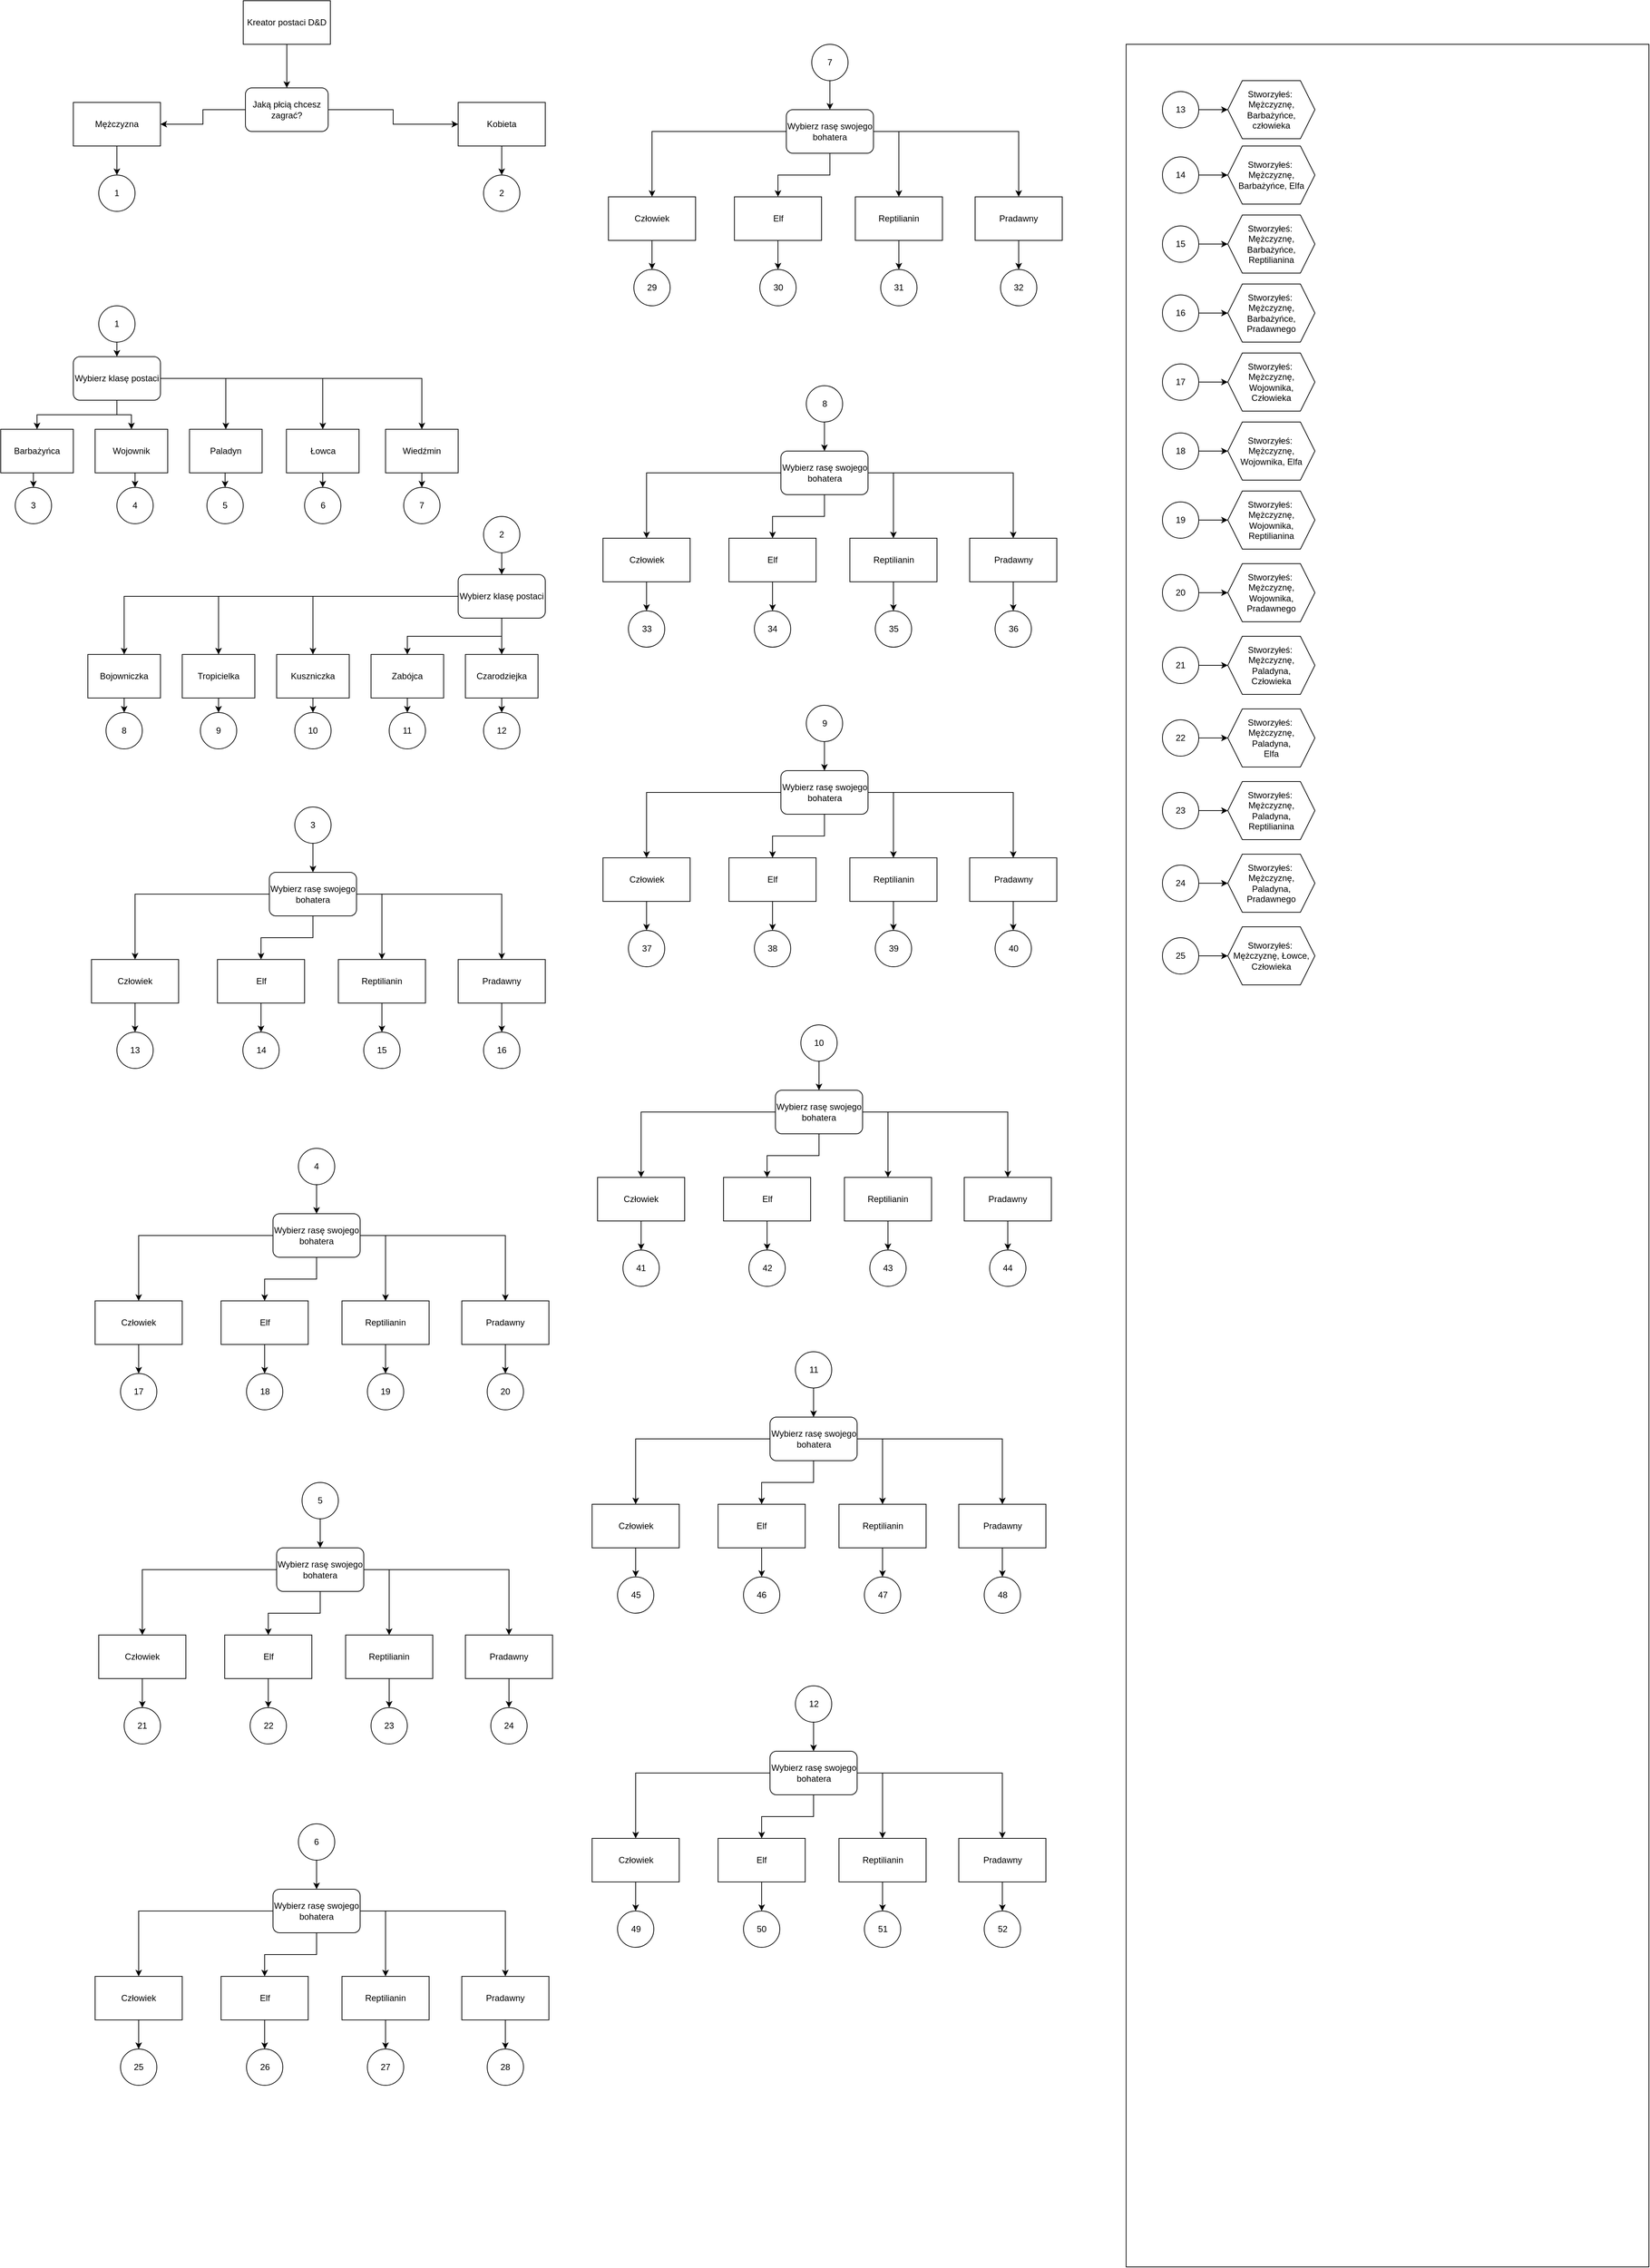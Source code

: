 <mxfile version="22.0.2" type="github">
  <diagram name="Strona-1" id="IyLmZtyO5ltR8Rs7Wp9b">
    <mxGraphModel dx="554" dy="317" grid="1" gridSize="10" guides="1" tooltips="1" connect="1" arrows="1" fold="1" page="1" pageScale="1" pageWidth="2339" pageHeight="3300" math="0" shadow="0">
      <root>
        <mxCell id="0" />
        <mxCell id="1" parent="0" />
        <mxCell id="7wWaO8H53ihinnj8b2KI-260" value="" style="verticalLabelPosition=bottom;verticalAlign=top;html=1;shape=mxgraph.basic.rect;fillColor2=none;strokeWidth=1;size=20;indent=5;" vertex="1" parent="1">
          <mxGeometry x="1570" y="80" width="720" height="3060" as="geometry" />
        </mxCell>
        <mxCell id="7wWaO8H53ihinnj8b2KI-3" style="edgeStyle=orthogonalEdgeStyle;rounded=0;orthogonalLoop=1;jettySize=auto;html=1;exitX=0.5;exitY=1;exitDx=0;exitDy=0;entryX=0.5;entryY=0;entryDx=0;entryDy=0;" edge="1" parent="1" source="7wWaO8H53ihinnj8b2KI-1" target="7wWaO8H53ihinnj8b2KI-2">
          <mxGeometry relative="1" as="geometry" />
        </mxCell>
        <mxCell id="7wWaO8H53ihinnj8b2KI-1" value="Kreator postaci D&amp;amp;D" style="rounded=0;whiteSpace=wrap;html=1;" vertex="1" parent="1">
          <mxGeometry x="354" y="20" width="120" height="60" as="geometry" />
        </mxCell>
        <mxCell id="7wWaO8H53ihinnj8b2KI-7" style="edgeStyle=orthogonalEdgeStyle;rounded=0;orthogonalLoop=1;jettySize=auto;html=1;exitX=0;exitY=0.5;exitDx=0;exitDy=0;" edge="1" parent="1" source="7wWaO8H53ihinnj8b2KI-2" target="7wWaO8H53ihinnj8b2KI-5">
          <mxGeometry relative="1" as="geometry" />
        </mxCell>
        <mxCell id="7wWaO8H53ihinnj8b2KI-16" style="edgeStyle=orthogonalEdgeStyle;rounded=0;orthogonalLoop=1;jettySize=auto;html=1;entryX=0;entryY=0.5;entryDx=0;entryDy=0;" edge="1" parent="1" source="7wWaO8H53ihinnj8b2KI-2" target="7wWaO8H53ihinnj8b2KI-4">
          <mxGeometry relative="1" as="geometry" />
        </mxCell>
        <mxCell id="7wWaO8H53ihinnj8b2KI-2" value="Jaką płcią chcesz zagrać?" style="rounded=1;whiteSpace=wrap;html=1;" vertex="1" parent="1">
          <mxGeometry x="357" y="140" width="114" height="60" as="geometry" />
        </mxCell>
        <mxCell id="7wWaO8H53ihinnj8b2KI-14" style="edgeStyle=orthogonalEdgeStyle;rounded=0;orthogonalLoop=1;jettySize=auto;html=1;exitX=0.5;exitY=1;exitDx=0;exitDy=0;entryX=0.5;entryY=0;entryDx=0;entryDy=0;" edge="1" parent="1" source="7wWaO8H53ihinnj8b2KI-4" target="7wWaO8H53ihinnj8b2KI-13">
          <mxGeometry relative="1" as="geometry" />
        </mxCell>
        <mxCell id="7wWaO8H53ihinnj8b2KI-4" value="Kobieta" style="rounded=0;whiteSpace=wrap;html=1;" vertex="1" parent="1">
          <mxGeometry x="650" y="160" width="120" height="60" as="geometry" />
        </mxCell>
        <mxCell id="7wWaO8H53ihinnj8b2KI-10" style="edgeStyle=orthogonalEdgeStyle;rounded=0;orthogonalLoop=1;jettySize=auto;html=1;" edge="1" parent="1" source="7wWaO8H53ihinnj8b2KI-5">
          <mxGeometry relative="1" as="geometry">
            <mxPoint x="180" y="260" as="targetPoint" />
          </mxGeometry>
        </mxCell>
        <mxCell id="7wWaO8H53ihinnj8b2KI-5" value="Mężczyzna" style="rounded=0;whiteSpace=wrap;html=1;" vertex="1" parent="1">
          <mxGeometry x="120" y="160" width="120" height="60" as="geometry" />
        </mxCell>
        <mxCell id="7wWaO8H53ihinnj8b2KI-11" value="1" style="ellipse;whiteSpace=wrap;html=1;aspect=fixed;" vertex="1" parent="1">
          <mxGeometry x="155" y="260" width="50" height="50" as="geometry" />
        </mxCell>
        <mxCell id="7wWaO8H53ihinnj8b2KI-13" value="2" style="ellipse;whiteSpace=wrap;html=1;aspect=fixed;" vertex="1" parent="1">
          <mxGeometry x="685" y="260" width="50" height="50" as="geometry" />
        </mxCell>
        <mxCell id="7wWaO8H53ihinnj8b2KI-19" style="edgeStyle=orthogonalEdgeStyle;rounded=0;orthogonalLoop=1;jettySize=auto;html=1;exitX=0.5;exitY=1;exitDx=0;exitDy=0;entryX=0.5;entryY=0;entryDx=0;entryDy=0;" edge="1" parent="1" source="7wWaO8H53ihinnj8b2KI-17" target="7wWaO8H53ihinnj8b2KI-18">
          <mxGeometry relative="1" as="geometry" />
        </mxCell>
        <mxCell id="7wWaO8H53ihinnj8b2KI-17" value="1" style="ellipse;whiteSpace=wrap;html=1;aspect=fixed;" vertex="1" parent="1">
          <mxGeometry x="155" y="440" width="50" height="50" as="geometry" />
        </mxCell>
        <mxCell id="7wWaO8H53ihinnj8b2KI-25" style="edgeStyle=orthogonalEdgeStyle;rounded=0;orthogonalLoop=1;jettySize=auto;html=1;" edge="1" parent="1" source="7wWaO8H53ihinnj8b2KI-18" target="7wWaO8H53ihinnj8b2KI-20">
          <mxGeometry relative="1" as="geometry" />
        </mxCell>
        <mxCell id="7wWaO8H53ihinnj8b2KI-26" style="edgeStyle=orthogonalEdgeStyle;rounded=0;orthogonalLoop=1;jettySize=auto;html=1;" edge="1" parent="1" source="7wWaO8H53ihinnj8b2KI-18" target="7wWaO8H53ihinnj8b2KI-21">
          <mxGeometry relative="1" as="geometry" />
        </mxCell>
        <mxCell id="7wWaO8H53ihinnj8b2KI-27" style="edgeStyle=orthogonalEdgeStyle;rounded=0;orthogonalLoop=1;jettySize=auto;html=1;entryX=0.5;entryY=0;entryDx=0;entryDy=0;" edge="1" parent="1" source="7wWaO8H53ihinnj8b2KI-18" target="7wWaO8H53ihinnj8b2KI-23">
          <mxGeometry relative="1" as="geometry" />
        </mxCell>
        <mxCell id="7wWaO8H53ihinnj8b2KI-28" style="edgeStyle=orthogonalEdgeStyle;rounded=0;orthogonalLoop=1;jettySize=auto;html=1;entryX=0.5;entryY=0;entryDx=0;entryDy=0;" edge="1" parent="1" source="7wWaO8H53ihinnj8b2KI-18" target="7wWaO8H53ihinnj8b2KI-22">
          <mxGeometry relative="1" as="geometry" />
        </mxCell>
        <mxCell id="7wWaO8H53ihinnj8b2KI-29" style="edgeStyle=orthogonalEdgeStyle;rounded=0;orthogonalLoop=1;jettySize=auto;html=1;exitX=1;exitY=0.5;exitDx=0;exitDy=0;entryX=0.5;entryY=0;entryDx=0;entryDy=0;" edge="1" parent="1" source="7wWaO8H53ihinnj8b2KI-18" target="7wWaO8H53ihinnj8b2KI-24">
          <mxGeometry relative="1" as="geometry" />
        </mxCell>
        <mxCell id="7wWaO8H53ihinnj8b2KI-18" value="Wybierz klasę postaci" style="rounded=1;whiteSpace=wrap;html=1;" vertex="1" parent="1">
          <mxGeometry x="120" y="510" width="120" height="60" as="geometry" />
        </mxCell>
        <mxCell id="7wWaO8H53ihinnj8b2KI-83" style="edgeStyle=orthogonalEdgeStyle;rounded=0;orthogonalLoop=1;jettySize=auto;html=1;exitX=0.5;exitY=1;exitDx=0;exitDy=0;entryX=0.5;entryY=0;entryDx=0;entryDy=0;" edge="1" parent="1" source="7wWaO8H53ihinnj8b2KI-20" target="7wWaO8H53ihinnj8b2KI-57">
          <mxGeometry relative="1" as="geometry" />
        </mxCell>
        <mxCell id="7wWaO8H53ihinnj8b2KI-20" value="Barbażyńca" style="rounded=0;whiteSpace=wrap;html=1;" vertex="1" parent="1">
          <mxGeometry x="20" y="610" width="100" height="60" as="geometry" />
        </mxCell>
        <mxCell id="7wWaO8H53ihinnj8b2KI-84" style="edgeStyle=orthogonalEdgeStyle;rounded=0;orthogonalLoop=1;jettySize=auto;html=1;exitX=0.5;exitY=1;exitDx=0;exitDy=0;entryX=0.5;entryY=0;entryDx=0;entryDy=0;" edge="1" parent="1" source="7wWaO8H53ihinnj8b2KI-21" target="7wWaO8H53ihinnj8b2KI-56">
          <mxGeometry relative="1" as="geometry" />
        </mxCell>
        <mxCell id="7wWaO8H53ihinnj8b2KI-21" value="Wojownik" style="rounded=0;whiteSpace=wrap;html=1;" vertex="1" parent="1">
          <mxGeometry x="150" y="610" width="100" height="60" as="geometry" />
        </mxCell>
        <mxCell id="7wWaO8H53ihinnj8b2KI-85" style="edgeStyle=orthogonalEdgeStyle;rounded=0;orthogonalLoop=1;jettySize=auto;html=1;exitX=0.5;exitY=1;exitDx=0;exitDy=0;entryX=0.5;entryY=0;entryDx=0;entryDy=0;" edge="1" parent="1" source="7wWaO8H53ihinnj8b2KI-22" target="7wWaO8H53ihinnj8b2KI-55">
          <mxGeometry relative="1" as="geometry" />
        </mxCell>
        <mxCell id="7wWaO8H53ihinnj8b2KI-22" value="Paladyn" style="rounded=0;whiteSpace=wrap;html=1;" vertex="1" parent="1">
          <mxGeometry x="280" y="610" width="100" height="60" as="geometry" />
        </mxCell>
        <mxCell id="7wWaO8H53ihinnj8b2KI-86" style="edgeStyle=orthogonalEdgeStyle;rounded=0;orthogonalLoop=1;jettySize=auto;html=1;exitX=0.5;exitY=1;exitDx=0;exitDy=0;entryX=0.5;entryY=0;entryDx=0;entryDy=0;" edge="1" parent="1" source="7wWaO8H53ihinnj8b2KI-23" target="7wWaO8H53ihinnj8b2KI-54">
          <mxGeometry relative="1" as="geometry" />
        </mxCell>
        <mxCell id="7wWaO8H53ihinnj8b2KI-23" value="Łowca" style="rounded=0;whiteSpace=wrap;html=1;" vertex="1" parent="1">
          <mxGeometry x="413.5" y="610" width="100" height="60" as="geometry" />
        </mxCell>
        <mxCell id="7wWaO8H53ihinnj8b2KI-87" style="edgeStyle=orthogonalEdgeStyle;rounded=0;orthogonalLoop=1;jettySize=auto;html=1;exitX=0.5;exitY=1;exitDx=0;exitDy=0;entryX=0.5;entryY=0;entryDx=0;entryDy=0;" edge="1" parent="1" source="7wWaO8H53ihinnj8b2KI-24" target="7wWaO8H53ihinnj8b2KI-53">
          <mxGeometry relative="1" as="geometry" />
        </mxCell>
        <mxCell id="7wWaO8H53ihinnj8b2KI-24" value="Wiedźmin" style="rounded=0;whiteSpace=wrap;html=1;" vertex="1" parent="1">
          <mxGeometry x="550" y="610" width="100" height="60" as="geometry" />
        </mxCell>
        <mxCell id="7wWaO8H53ihinnj8b2KI-34" style="edgeStyle=orthogonalEdgeStyle;rounded=0;orthogonalLoop=1;jettySize=auto;html=1;exitX=0.5;exitY=1;exitDx=0;exitDy=0;entryX=0.5;entryY=0;entryDx=0;entryDy=0;" edge="1" parent="1" source="7wWaO8H53ihinnj8b2KI-31" target="7wWaO8H53ihinnj8b2KI-33">
          <mxGeometry relative="1" as="geometry" />
        </mxCell>
        <mxCell id="7wWaO8H53ihinnj8b2KI-31" value="2" style="ellipse;whiteSpace=wrap;html=1;aspect=fixed;" vertex="1" parent="1">
          <mxGeometry x="685" y="730" width="50" height="50" as="geometry" />
        </mxCell>
        <mxCell id="7wWaO8H53ihinnj8b2KI-41" style="edgeStyle=orthogonalEdgeStyle;rounded=0;orthogonalLoop=1;jettySize=auto;html=1;exitX=0.5;exitY=1;exitDx=0;exitDy=0;entryX=0.5;entryY=0;entryDx=0;entryDy=0;" edge="1" parent="1" source="7wWaO8H53ihinnj8b2KI-33" target="7wWaO8H53ihinnj8b2KI-36">
          <mxGeometry relative="1" as="geometry" />
        </mxCell>
        <mxCell id="7wWaO8H53ihinnj8b2KI-42" style="edgeStyle=orthogonalEdgeStyle;rounded=0;orthogonalLoop=1;jettySize=auto;html=1;exitX=0.5;exitY=1;exitDx=0;exitDy=0;entryX=0.5;entryY=0;entryDx=0;entryDy=0;" edge="1" parent="1" source="7wWaO8H53ihinnj8b2KI-33" target="7wWaO8H53ihinnj8b2KI-37">
          <mxGeometry relative="1" as="geometry" />
        </mxCell>
        <mxCell id="7wWaO8H53ihinnj8b2KI-43" style="edgeStyle=orthogonalEdgeStyle;rounded=0;orthogonalLoop=1;jettySize=auto;html=1;exitX=0;exitY=0.5;exitDx=0;exitDy=0;entryX=0.5;entryY=0;entryDx=0;entryDy=0;" edge="1" parent="1" source="7wWaO8H53ihinnj8b2KI-33" target="7wWaO8H53ihinnj8b2KI-38">
          <mxGeometry relative="1" as="geometry" />
        </mxCell>
        <mxCell id="7wWaO8H53ihinnj8b2KI-44" style="edgeStyle=orthogonalEdgeStyle;rounded=0;orthogonalLoop=1;jettySize=auto;html=1;exitX=0;exitY=0.5;exitDx=0;exitDy=0;entryX=0.5;entryY=0;entryDx=0;entryDy=0;" edge="1" parent="1" source="7wWaO8H53ihinnj8b2KI-33" target="7wWaO8H53ihinnj8b2KI-39">
          <mxGeometry relative="1" as="geometry" />
        </mxCell>
        <mxCell id="7wWaO8H53ihinnj8b2KI-45" style="edgeStyle=orthogonalEdgeStyle;rounded=0;orthogonalLoop=1;jettySize=auto;html=1;exitX=0;exitY=0.5;exitDx=0;exitDy=0;entryX=0.5;entryY=0;entryDx=0;entryDy=0;" edge="1" parent="1" source="7wWaO8H53ihinnj8b2KI-33" target="7wWaO8H53ihinnj8b2KI-40">
          <mxGeometry relative="1" as="geometry" />
        </mxCell>
        <mxCell id="7wWaO8H53ihinnj8b2KI-33" value="Wybierz klasę postaci" style="rounded=1;whiteSpace=wrap;html=1;" vertex="1" parent="1">
          <mxGeometry x="650" y="810" width="120" height="60" as="geometry" />
        </mxCell>
        <mxCell id="7wWaO8H53ihinnj8b2KI-82" style="edgeStyle=orthogonalEdgeStyle;rounded=0;orthogonalLoop=1;jettySize=auto;html=1;exitX=0.5;exitY=1;exitDx=0;exitDy=0;entryX=0.5;entryY=0;entryDx=0;entryDy=0;" edge="1" parent="1" source="7wWaO8H53ihinnj8b2KI-36" target="7wWaO8H53ihinnj8b2KI-48">
          <mxGeometry relative="1" as="geometry" />
        </mxCell>
        <mxCell id="7wWaO8H53ihinnj8b2KI-36" value="Czarodziejka" style="rounded=0;whiteSpace=wrap;html=1;" vertex="1" parent="1">
          <mxGeometry x="660" y="920" width="100" height="60" as="geometry" />
        </mxCell>
        <mxCell id="7wWaO8H53ihinnj8b2KI-81" style="edgeStyle=orthogonalEdgeStyle;rounded=0;orthogonalLoop=1;jettySize=auto;html=1;exitX=0.5;exitY=1;exitDx=0;exitDy=0;entryX=0.5;entryY=0;entryDx=0;entryDy=0;" edge="1" parent="1" source="7wWaO8H53ihinnj8b2KI-37" target="7wWaO8H53ihinnj8b2KI-49">
          <mxGeometry relative="1" as="geometry" />
        </mxCell>
        <mxCell id="7wWaO8H53ihinnj8b2KI-37" value="Zabójca" style="rounded=0;whiteSpace=wrap;html=1;" vertex="1" parent="1">
          <mxGeometry x="530" y="920" width="100" height="60" as="geometry" />
        </mxCell>
        <mxCell id="7wWaO8H53ihinnj8b2KI-80" style="edgeStyle=orthogonalEdgeStyle;rounded=0;orthogonalLoop=1;jettySize=auto;html=1;exitX=0.5;exitY=1;exitDx=0;exitDy=0;entryX=0.5;entryY=0;entryDx=0;entryDy=0;" edge="1" parent="1" source="7wWaO8H53ihinnj8b2KI-38" target="7wWaO8H53ihinnj8b2KI-50">
          <mxGeometry relative="1" as="geometry" />
        </mxCell>
        <mxCell id="7wWaO8H53ihinnj8b2KI-38" value="Kuszniczka" style="rounded=0;whiteSpace=wrap;html=1;" vertex="1" parent="1">
          <mxGeometry x="400" y="920" width="100" height="60" as="geometry" />
        </mxCell>
        <mxCell id="7wWaO8H53ihinnj8b2KI-79" style="edgeStyle=orthogonalEdgeStyle;rounded=0;orthogonalLoop=1;jettySize=auto;html=1;exitX=0.5;exitY=1;exitDx=0;exitDy=0;entryX=0.5;entryY=0;entryDx=0;entryDy=0;" edge="1" parent="1" source="7wWaO8H53ihinnj8b2KI-39" target="7wWaO8H53ihinnj8b2KI-51">
          <mxGeometry relative="1" as="geometry" />
        </mxCell>
        <mxCell id="7wWaO8H53ihinnj8b2KI-39" value="Tropicielka" style="rounded=0;whiteSpace=wrap;html=1;" vertex="1" parent="1">
          <mxGeometry x="270" y="920" width="100" height="60" as="geometry" />
        </mxCell>
        <mxCell id="7wWaO8H53ihinnj8b2KI-78" style="edgeStyle=orthogonalEdgeStyle;rounded=0;orthogonalLoop=1;jettySize=auto;html=1;exitX=0.5;exitY=1;exitDx=0;exitDy=0;entryX=0.5;entryY=0;entryDx=0;entryDy=0;" edge="1" parent="1" source="7wWaO8H53ihinnj8b2KI-40" target="7wWaO8H53ihinnj8b2KI-52">
          <mxGeometry relative="1" as="geometry" />
        </mxCell>
        <mxCell id="7wWaO8H53ihinnj8b2KI-40" value="Bojowniczka" style="rounded=0;whiteSpace=wrap;html=1;" vertex="1" parent="1">
          <mxGeometry x="140" y="920" width="100" height="60" as="geometry" />
        </mxCell>
        <mxCell id="7wWaO8H53ihinnj8b2KI-48" value="12" style="ellipse;whiteSpace=wrap;html=1;aspect=fixed;" vertex="1" parent="1">
          <mxGeometry x="685" y="1000" width="50" height="50" as="geometry" />
        </mxCell>
        <mxCell id="7wWaO8H53ihinnj8b2KI-49" value="11" style="ellipse;whiteSpace=wrap;html=1;aspect=fixed;" vertex="1" parent="1">
          <mxGeometry x="555" y="1000" width="50" height="50" as="geometry" />
        </mxCell>
        <mxCell id="7wWaO8H53ihinnj8b2KI-50" value="10" style="ellipse;whiteSpace=wrap;html=1;aspect=fixed;" vertex="1" parent="1">
          <mxGeometry x="425" y="1000" width="50" height="50" as="geometry" />
        </mxCell>
        <mxCell id="7wWaO8H53ihinnj8b2KI-51" value="9" style="ellipse;whiteSpace=wrap;html=1;aspect=fixed;" vertex="1" parent="1">
          <mxGeometry x="295" y="1000" width="50" height="50" as="geometry" />
        </mxCell>
        <mxCell id="7wWaO8H53ihinnj8b2KI-52" value="8" style="ellipse;whiteSpace=wrap;html=1;aspect=fixed;" vertex="1" parent="1">
          <mxGeometry x="165" y="1000" width="50" height="50" as="geometry" />
        </mxCell>
        <mxCell id="7wWaO8H53ihinnj8b2KI-53" value="7" style="ellipse;whiteSpace=wrap;html=1;aspect=fixed;" vertex="1" parent="1">
          <mxGeometry x="575" y="690" width="50" height="50" as="geometry" />
        </mxCell>
        <mxCell id="7wWaO8H53ihinnj8b2KI-54" value="6" style="ellipse;whiteSpace=wrap;html=1;aspect=fixed;" vertex="1" parent="1">
          <mxGeometry x="438.5" y="690" width="50" height="50" as="geometry" />
        </mxCell>
        <mxCell id="7wWaO8H53ihinnj8b2KI-55" value="5" style="ellipse;whiteSpace=wrap;html=1;aspect=fixed;" vertex="1" parent="1">
          <mxGeometry x="304" y="690" width="50" height="50" as="geometry" />
        </mxCell>
        <mxCell id="7wWaO8H53ihinnj8b2KI-56" value="4" style="ellipse;whiteSpace=wrap;html=1;aspect=fixed;" vertex="1" parent="1">
          <mxGeometry x="180" y="690" width="50" height="50" as="geometry" />
        </mxCell>
        <mxCell id="7wWaO8H53ihinnj8b2KI-57" value="3" style="ellipse;whiteSpace=wrap;html=1;aspect=fixed;" vertex="1" parent="1">
          <mxGeometry x="40" y="690" width="50" height="50" as="geometry" />
        </mxCell>
        <mxCell id="7wWaO8H53ihinnj8b2KI-60" style="edgeStyle=orthogonalEdgeStyle;rounded=0;orthogonalLoop=1;jettySize=auto;html=1;exitX=0.5;exitY=1;exitDx=0;exitDy=0;" edge="1" parent="1" source="7wWaO8H53ihinnj8b2KI-58" target="7wWaO8H53ihinnj8b2KI-59">
          <mxGeometry relative="1" as="geometry" />
        </mxCell>
        <mxCell id="7wWaO8H53ihinnj8b2KI-58" value="3" style="ellipse;whiteSpace=wrap;html=1;aspect=fixed;" vertex="1" parent="1">
          <mxGeometry x="425" y="1130" width="50" height="50" as="geometry" />
        </mxCell>
        <mxCell id="7wWaO8H53ihinnj8b2KI-65" style="edgeStyle=orthogonalEdgeStyle;rounded=0;orthogonalLoop=1;jettySize=auto;html=1;exitX=0.5;exitY=1;exitDx=0;exitDy=0;entryX=0.5;entryY=0;entryDx=0;entryDy=0;" edge="1" parent="1" source="7wWaO8H53ihinnj8b2KI-59" target="7wWaO8H53ihinnj8b2KI-64">
          <mxGeometry relative="1" as="geometry" />
        </mxCell>
        <mxCell id="7wWaO8H53ihinnj8b2KI-66" style="edgeStyle=orthogonalEdgeStyle;rounded=0;orthogonalLoop=1;jettySize=auto;html=1;exitX=0;exitY=0.5;exitDx=0;exitDy=0;entryX=0.5;entryY=0;entryDx=0;entryDy=0;" edge="1" parent="1" source="7wWaO8H53ihinnj8b2KI-59" target="7wWaO8H53ihinnj8b2KI-61">
          <mxGeometry relative="1" as="geometry" />
        </mxCell>
        <mxCell id="7wWaO8H53ihinnj8b2KI-67" style="edgeStyle=orthogonalEdgeStyle;rounded=0;orthogonalLoop=1;jettySize=auto;html=1;exitX=1;exitY=0.5;exitDx=0;exitDy=0;entryX=0.5;entryY=0;entryDx=0;entryDy=0;" edge="1" parent="1" source="7wWaO8H53ihinnj8b2KI-59" target="7wWaO8H53ihinnj8b2KI-63">
          <mxGeometry relative="1" as="geometry" />
        </mxCell>
        <mxCell id="7wWaO8H53ihinnj8b2KI-68" style="edgeStyle=orthogonalEdgeStyle;rounded=0;orthogonalLoop=1;jettySize=auto;html=1;exitX=1;exitY=0.5;exitDx=0;exitDy=0;entryX=0.5;entryY=0;entryDx=0;entryDy=0;" edge="1" parent="1" source="7wWaO8H53ihinnj8b2KI-59" target="7wWaO8H53ihinnj8b2KI-62">
          <mxGeometry relative="1" as="geometry" />
        </mxCell>
        <mxCell id="7wWaO8H53ihinnj8b2KI-59" value="Wybierz rasę swojego bohatera" style="rounded=1;whiteSpace=wrap;html=1;" vertex="1" parent="1">
          <mxGeometry x="390" y="1220" width="120" height="60" as="geometry" />
        </mxCell>
        <mxCell id="7wWaO8H53ihinnj8b2KI-71" style="edgeStyle=orthogonalEdgeStyle;rounded=0;orthogonalLoop=1;jettySize=auto;html=1;exitX=0.5;exitY=1;exitDx=0;exitDy=0;entryX=0.5;entryY=0;entryDx=0;entryDy=0;" edge="1" parent="1" source="7wWaO8H53ihinnj8b2KI-61" target="7wWaO8H53ihinnj8b2KI-70">
          <mxGeometry relative="1" as="geometry" />
        </mxCell>
        <mxCell id="7wWaO8H53ihinnj8b2KI-61" value="Człowiek" style="rounded=0;whiteSpace=wrap;html=1;" vertex="1" parent="1">
          <mxGeometry x="145" y="1340" width="120" height="60" as="geometry" />
        </mxCell>
        <mxCell id="7wWaO8H53ihinnj8b2KI-77" style="edgeStyle=orthogonalEdgeStyle;rounded=0;orthogonalLoop=1;jettySize=auto;html=1;exitX=0.5;exitY=1;exitDx=0;exitDy=0;entryX=0.5;entryY=0;entryDx=0;entryDy=0;" edge="1" parent="1" source="7wWaO8H53ihinnj8b2KI-62" target="7wWaO8H53ihinnj8b2KI-76">
          <mxGeometry relative="1" as="geometry" />
        </mxCell>
        <mxCell id="7wWaO8H53ihinnj8b2KI-62" value="Pradawny" style="rounded=0;whiteSpace=wrap;html=1;" vertex="1" parent="1">
          <mxGeometry x="650" y="1340" width="120" height="60" as="geometry" />
        </mxCell>
        <mxCell id="7wWaO8H53ihinnj8b2KI-75" style="edgeStyle=orthogonalEdgeStyle;rounded=0;orthogonalLoop=1;jettySize=auto;html=1;entryX=0.5;entryY=0;entryDx=0;entryDy=0;" edge="1" parent="1" source="7wWaO8H53ihinnj8b2KI-63" target="7wWaO8H53ihinnj8b2KI-74">
          <mxGeometry relative="1" as="geometry" />
        </mxCell>
        <mxCell id="7wWaO8H53ihinnj8b2KI-63" value="Reptilianin" style="rounded=0;whiteSpace=wrap;html=1;" vertex="1" parent="1">
          <mxGeometry x="485" y="1340" width="120" height="60" as="geometry" />
        </mxCell>
        <mxCell id="7wWaO8H53ihinnj8b2KI-73" style="edgeStyle=orthogonalEdgeStyle;rounded=0;orthogonalLoop=1;jettySize=auto;html=1;entryX=0.5;entryY=0;entryDx=0;entryDy=0;" edge="1" parent="1" source="7wWaO8H53ihinnj8b2KI-64" target="7wWaO8H53ihinnj8b2KI-72">
          <mxGeometry relative="1" as="geometry" />
        </mxCell>
        <mxCell id="7wWaO8H53ihinnj8b2KI-64" value="Elf" style="rounded=0;whiteSpace=wrap;html=1;" vertex="1" parent="1">
          <mxGeometry x="318.5" y="1340" width="120" height="60" as="geometry" />
        </mxCell>
        <mxCell id="7wWaO8H53ihinnj8b2KI-70" value="13" style="ellipse;whiteSpace=wrap;html=1;aspect=fixed;" vertex="1" parent="1">
          <mxGeometry x="180" y="1440" width="50" height="50" as="geometry" />
        </mxCell>
        <mxCell id="7wWaO8H53ihinnj8b2KI-72" value="14" style="ellipse;whiteSpace=wrap;html=1;aspect=fixed;" vertex="1" parent="1">
          <mxGeometry x="353.5" y="1440" width="50" height="50" as="geometry" />
        </mxCell>
        <mxCell id="7wWaO8H53ihinnj8b2KI-74" value="15" style="ellipse;whiteSpace=wrap;html=1;aspect=fixed;" vertex="1" parent="1">
          <mxGeometry x="520" y="1440" width="50" height="50" as="geometry" />
        </mxCell>
        <mxCell id="7wWaO8H53ihinnj8b2KI-76" value="16" style="ellipse;whiteSpace=wrap;html=1;aspect=fixed;" vertex="1" parent="1">
          <mxGeometry x="685" y="1440" width="50" height="50" as="geometry" />
        </mxCell>
        <mxCell id="7wWaO8H53ihinnj8b2KI-88" style="edgeStyle=orthogonalEdgeStyle;rounded=0;orthogonalLoop=1;jettySize=auto;html=1;exitX=0.5;exitY=1;exitDx=0;exitDy=0;" edge="1" parent="1" source="7wWaO8H53ihinnj8b2KI-89" target="7wWaO8H53ihinnj8b2KI-94">
          <mxGeometry relative="1" as="geometry" />
        </mxCell>
        <mxCell id="7wWaO8H53ihinnj8b2KI-89" value="7" style="ellipse;whiteSpace=wrap;html=1;aspect=fixed;" vertex="1" parent="1">
          <mxGeometry x="1137" y="80" width="50" height="50" as="geometry" />
        </mxCell>
        <mxCell id="7wWaO8H53ihinnj8b2KI-90" style="edgeStyle=orthogonalEdgeStyle;rounded=0;orthogonalLoop=1;jettySize=auto;html=1;exitX=0.5;exitY=1;exitDx=0;exitDy=0;entryX=0.5;entryY=0;entryDx=0;entryDy=0;" edge="1" parent="1" source="7wWaO8H53ihinnj8b2KI-94" target="7wWaO8H53ihinnj8b2KI-102">
          <mxGeometry relative="1" as="geometry" />
        </mxCell>
        <mxCell id="7wWaO8H53ihinnj8b2KI-91" style="edgeStyle=orthogonalEdgeStyle;rounded=0;orthogonalLoop=1;jettySize=auto;html=1;exitX=0;exitY=0.5;exitDx=0;exitDy=0;entryX=0.5;entryY=0;entryDx=0;entryDy=0;" edge="1" parent="1" source="7wWaO8H53ihinnj8b2KI-94" target="7wWaO8H53ihinnj8b2KI-96">
          <mxGeometry relative="1" as="geometry" />
        </mxCell>
        <mxCell id="7wWaO8H53ihinnj8b2KI-92" style="edgeStyle=orthogonalEdgeStyle;rounded=0;orthogonalLoop=1;jettySize=auto;html=1;exitX=1;exitY=0.5;exitDx=0;exitDy=0;entryX=0.5;entryY=0;entryDx=0;entryDy=0;" edge="1" parent="1" source="7wWaO8H53ihinnj8b2KI-94" target="7wWaO8H53ihinnj8b2KI-100">
          <mxGeometry relative="1" as="geometry" />
        </mxCell>
        <mxCell id="7wWaO8H53ihinnj8b2KI-93" style="edgeStyle=orthogonalEdgeStyle;rounded=0;orthogonalLoop=1;jettySize=auto;html=1;exitX=1;exitY=0.5;exitDx=0;exitDy=0;entryX=0.5;entryY=0;entryDx=0;entryDy=0;" edge="1" parent="1" source="7wWaO8H53ihinnj8b2KI-94" target="7wWaO8H53ihinnj8b2KI-98">
          <mxGeometry relative="1" as="geometry" />
        </mxCell>
        <mxCell id="7wWaO8H53ihinnj8b2KI-94" value="Wybierz rasę swojego bohatera" style="rounded=1;whiteSpace=wrap;html=1;" vertex="1" parent="1">
          <mxGeometry x="1102" y="170" width="120" height="60" as="geometry" />
        </mxCell>
        <mxCell id="7wWaO8H53ihinnj8b2KI-95" style="edgeStyle=orthogonalEdgeStyle;rounded=0;orthogonalLoop=1;jettySize=auto;html=1;exitX=0.5;exitY=1;exitDx=0;exitDy=0;entryX=0.5;entryY=0;entryDx=0;entryDy=0;" edge="1" parent="1" source="7wWaO8H53ihinnj8b2KI-96" target="7wWaO8H53ihinnj8b2KI-103">
          <mxGeometry relative="1" as="geometry" />
        </mxCell>
        <mxCell id="7wWaO8H53ihinnj8b2KI-96" value="Człowiek" style="rounded=0;whiteSpace=wrap;html=1;" vertex="1" parent="1">
          <mxGeometry x="857" y="290" width="120" height="60" as="geometry" />
        </mxCell>
        <mxCell id="7wWaO8H53ihinnj8b2KI-97" style="edgeStyle=orthogonalEdgeStyle;rounded=0;orthogonalLoop=1;jettySize=auto;html=1;exitX=0.5;exitY=1;exitDx=0;exitDy=0;entryX=0.5;entryY=0;entryDx=0;entryDy=0;" edge="1" parent="1" source="7wWaO8H53ihinnj8b2KI-98" target="7wWaO8H53ihinnj8b2KI-106">
          <mxGeometry relative="1" as="geometry" />
        </mxCell>
        <mxCell id="7wWaO8H53ihinnj8b2KI-98" value="Pradawny" style="rounded=0;whiteSpace=wrap;html=1;" vertex="1" parent="1">
          <mxGeometry x="1362" y="290" width="120" height="60" as="geometry" />
        </mxCell>
        <mxCell id="7wWaO8H53ihinnj8b2KI-99" style="edgeStyle=orthogonalEdgeStyle;rounded=0;orthogonalLoop=1;jettySize=auto;html=1;entryX=0.5;entryY=0;entryDx=0;entryDy=0;" edge="1" parent="1" source="7wWaO8H53ihinnj8b2KI-100" target="7wWaO8H53ihinnj8b2KI-105">
          <mxGeometry relative="1" as="geometry" />
        </mxCell>
        <mxCell id="7wWaO8H53ihinnj8b2KI-100" value="Reptilianin" style="rounded=0;whiteSpace=wrap;html=1;" vertex="1" parent="1">
          <mxGeometry x="1197" y="290" width="120" height="60" as="geometry" />
        </mxCell>
        <mxCell id="7wWaO8H53ihinnj8b2KI-101" style="edgeStyle=orthogonalEdgeStyle;rounded=0;orthogonalLoop=1;jettySize=auto;html=1;entryX=0.5;entryY=0;entryDx=0;entryDy=0;" edge="1" parent="1" source="7wWaO8H53ihinnj8b2KI-102" target="7wWaO8H53ihinnj8b2KI-104">
          <mxGeometry relative="1" as="geometry" />
        </mxCell>
        <mxCell id="7wWaO8H53ihinnj8b2KI-102" value="Elf" style="rounded=0;whiteSpace=wrap;html=1;" vertex="1" parent="1">
          <mxGeometry x="1030.5" y="290" width="120" height="60" as="geometry" />
        </mxCell>
        <mxCell id="7wWaO8H53ihinnj8b2KI-103" value="29" style="ellipse;whiteSpace=wrap;html=1;aspect=fixed;" vertex="1" parent="1">
          <mxGeometry x="892" y="390" width="50" height="50" as="geometry" />
        </mxCell>
        <mxCell id="7wWaO8H53ihinnj8b2KI-104" value="30" style="ellipse;whiteSpace=wrap;html=1;aspect=fixed;" vertex="1" parent="1">
          <mxGeometry x="1065.5" y="390" width="50" height="50" as="geometry" />
        </mxCell>
        <mxCell id="7wWaO8H53ihinnj8b2KI-105" value="31" style="ellipse;whiteSpace=wrap;html=1;aspect=fixed;" vertex="1" parent="1">
          <mxGeometry x="1232" y="390" width="50" height="50" as="geometry" />
        </mxCell>
        <mxCell id="7wWaO8H53ihinnj8b2KI-106" value="32" style="ellipse;whiteSpace=wrap;html=1;aspect=fixed;" vertex="1" parent="1">
          <mxGeometry x="1397" y="390" width="50" height="50" as="geometry" />
        </mxCell>
        <mxCell id="7wWaO8H53ihinnj8b2KI-107" style="edgeStyle=orthogonalEdgeStyle;rounded=0;orthogonalLoop=1;jettySize=auto;html=1;exitX=0.5;exitY=1;exitDx=0;exitDy=0;" edge="1" parent="1" source="7wWaO8H53ihinnj8b2KI-108" target="7wWaO8H53ihinnj8b2KI-113">
          <mxGeometry relative="1" as="geometry" />
        </mxCell>
        <mxCell id="7wWaO8H53ihinnj8b2KI-108" value="4" style="ellipse;whiteSpace=wrap;html=1;aspect=fixed;" vertex="1" parent="1">
          <mxGeometry x="430" y="1600" width="50" height="50" as="geometry" />
        </mxCell>
        <mxCell id="7wWaO8H53ihinnj8b2KI-109" style="edgeStyle=orthogonalEdgeStyle;rounded=0;orthogonalLoop=1;jettySize=auto;html=1;exitX=0.5;exitY=1;exitDx=0;exitDy=0;entryX=0.5;entryY=0;entryDx=0;entryDy=0;" edge="1" parent="1" source="7wWaO8H53ihinnj8b2KI-113" target="7wWaO8H53ihinnj8b2KI-121">
          <mxGeometry relative="1" as="geometry" />
        </mxCell>
        <mxCell id="7wWaO8H53ihinnj8b2KI-110" style="edgeStyle=orthogonalEdgeStyle;rounded=0;orthogonalLoop=1;jettySize=auto;html=1;exitX=0;exitY=0.5;exitDx=0;exitDy=0;entryX=0.5;entryY=0;entryDx=0;entryDy=0;" edge="1" parent="1" source="7wWaO8H53ihinnj8b2KI-113" target="7wWaO8H53ihinnj8b2KI-115">
          <mxGeometry relative="1" as="geometry" />
        </mxCell>
        <mxCell id="7wWaO8H53ihinnj8b2KI-111" style="edgeStyle=orthogonalEdgeStyle;rounded=0;orthogonalLoop=1;jettySize=auto;html=1;exitX=1;exitY=0.5;exitDx=0;exitDy=0;entryX=0.5;entryY=0;entryDx=0;entryDy=0;" edge="1" parent="1" source="7wWaO8H53ihinnj8b2KI-113" target="7wWaO8H53ihinnj8b2KI-119">
          <mxGeometry relative="1" as="geometry" />
        </mxCell>
        <mxCell id="7wWaO8H53ihinnj8b2KI-112" style="edgeStyle=orthogonalEdgeStyle;rounded=0;orthogonalLoop=1;jettySize=auto;html=1;exitX=1;exitY=0.5;exitDx=0;exitDy=0;entryX=0.5;entryY=0;entryDx=0;entryDy=0;" edge="1" parent="1" source="7wWaO8H53ihinnj8b2KI-113" target="7wWaO8H53ihinnj8b2KI-117">
          <mxGeometry relative="1" as="geometry" />
        </mxCell>
        <mxCell id="7wWaO8H53ihinnj8b2KI-113" value="Wybierz rasę swojego bohatera" style="rounded=1;whiteSpace=wrap;html=1;" vertex="1" parent="1">
          <mxGeometry x="395" y="1690" width="120" height="60" as="geometry" />
        </mxCell>
        <mxCell id="7wWaO8H53ihinnj8b2KI-114" style="edgeStyle=orthogonalEdgeStyle;rounded=0;orthogonalLoop=1;jettySize=auto;html=1;exitX=0.5;exitY=1;exitDx=0;exitDy=0;entryX=0.5;entryY=0;entryDx=0;entryDy=0;" edge="1" parent="1" source="7wWaO8H53ihinnj8b2KI-115" target="7wWaO8H53ihinnj8b2KI-122">
          <mxGeometry relative="1" as="geometry" />
        </mxCell>
        <mxCell id="7wWaO8H53ihinnj8b2KI-115" value="Człowiek" style="rounded=0;whiteSpace=wrap;html=1;" vertex="1" parent="1">
          <mxGeometry x="150" y="1810" width="120" height="60" as="geometry" />
        </mxCell>
        <mxCell id="7wWaO8H53ihinnj8b2KI-116" style="edgeStyle=orthogonalEdgeStyle;rounded=0;orthogonalLoop=1;jettySize=auto;html=1;exitX=0.5;exitY=1;exitDx=0;exitDy=0;entryX=0.5;entryY=0;entryDx=0;entryDy=0;" edge="1" parent="1" source="7wWaO8H53ihinnj8b2KI-117" target="7wWaO8H53ihinnj8b2KI-125">
          <mxGeometry relative="1" as="geometry" />
        </mxCell>
        <mxCell id="7wWaO8H53ihinnj8b2KI-117" value="Pradawny" style="rounded=0;whiteSpace=wrap;html=1;" vertex="1" parent="1">
          <mxGeometry x="655" y="1810" width="120" height="60" as="geometry" />
        </mxCell>
        <mxCell id="7wWaO8H53ihinnj8b2KI-118" style="edgeStyle=orthogonalEdgeStyle;rounded=0;orthogonalLoop=1;jettySize=auto;html=1;entryX=0.5;entryY=0;entryDx=0;entryDy=0;" edge="1" parent="1" source="7wWaO8H53ihinnj8b2KI-119" target="7wWaO8H53ihinnj8b2KI-124">
          <mxGeometry relative="1" as="geometry" />
        </mxCell>
        <mxCell id="7wWaO8H53ihinnj8b2KI-119" value="Reptilianin" style="rounded=0;whiteSpace=wrap;html=1;" vertex="1" parent="1">
          <mxGeometry x="490" y="1810" width="120" height="60" as="geometry" />
        </mxCell>
        <mxCell id="7wWaO8H53ihinnj8b2KI-120" style="edgeStyle=orthogonalEdgeStyle;rounded=0;orthogonalLoop=1;jettySize=auto;html=1;entryX=0.5;entryY=0;entryDx=0;entryDy=0;" edge="1" parent="1" source="7wWaO8H53ihinnj8b2KI-121" target="7wWaO8H53ihinnj8b2KI-123">
          <mxGeometry relative="1" as="geometry" />
        </mxCell>
        <mxCell id="7wWaO8H53ihinnj8b2KI-121" value="Elf" style="rounded=0;whiteSpace=wrap;html=1;" vertex="1" parent="1">
          <mxGeometry x="323.5" y="1810" width="120" height="60" as="geometry" />
        </mxCell>
        <mxCell id="7wWaO8H53ihinnj8b2KI-122" value="17" style="ellipse;whiteSpace=wrap;html=1;aspect=fixed;" vertex="1" parent="1">
          <mxGeometry x="185" y="1910" width="50" height="50" as="geometry" />
        </mxCell>
        <mxCell id="7wWaO8H53ihinnj8b2KI-123" value="18" style="ellipse;whiteSpace=wrap;html=1;aspect=fixed;" vertex="1" parent="1">
          <mxGeometry x="358.5" y="1910" width="50" height="50" as="geometry" />
        </mxCell>
        <mxCell id="7wWaO8H53ihinnj8b2KI-124" value="19" style="ellipse;whiteSpace=wrap;html=1;aspect=fixed;" vertex="1" parent="1">
          <mxGeometry x="525" y="1910" width="50" height="50" as="geometry" />
        </mxCell>
        <mxCell id="7wWaO8H53ihinnj8b2KI-125" value="20" style="ellipse;whiteSpace=wrap;html=1;aspect=fixed;" vertex="1" parent="1">
          <mxGeometry x="690" y="1910" width="50" height="50" as="geometry" />
        </mxCell>
        <mxCell id="7wWaO8H53ihinnj8b2KI-126" style="edgeStyle=orthogonalEdgeStyle;rounded=0;orthogonalLoop=1;jettySize=auto;html=1;exitX=0.5;exitY=1;exitDx=0;exitDy=0;" edge="1" parent="1" source="7wWaO8H53ihinnj8b2KI-127" target="7wWaO8H53ihinnj8b2KI-132">
          <mxGeometry relative="1" as="geometry" />
        </mxCell>
        <mxCell id="7wWaO8H53ihinnj8b2KI-127" value="5" style="ellipse;whiteSpace=wrap;html=1;aspect=fixed;" vertex="1" parent="1">
          <mxGeometry x="435" y="2060" width="50" height="50" as="geometry" />
        </mxCell>
        <mxCell id="7wWaO8H53ihinnj8b2KI-128" style="edgeStyle=orthogonalEdgeStyle;rounded=0;orthogonalLoop=1;jettySize=auto;html=1;exitX=0.5;exitY=1;exitDx=0;exitDy=0;entryX=0.5;entryY=0;entryDx=0;entryDy=0;" edge="1" parent="1" source="7wWaO8H53ihinnj8b2KI-132" target="7wWaO8H53ihinnj8b2KI-140">
          <mxGeometry relative="1" as="geometry" />
        </mxCell>
        <mxCell id="7wWaO8H53ihinnj8b2KI-129" style="edgeStyle=orthogonalEdgeStyle;rounded=0;orthogonalLoop=1;jettySize=auto;html=1;exitX=0;exitY=0.5;exitDx=0;exitDy=0;entryX=0.5;entryY=0;entryDx=0;entryDy=0;" edge="1" parent="1" source="7wWaO8H53ihinnj8b2KI-132" target="7wWaO8H53ihinnj8b2KI-134">
          <mxGeometry relative="1" as="geometry" />
        </mxCell>
        <mxCell id="7wWaO8H53ihinnj8b2KI-130" style="edgeStyle=orthogonalEdgeStyle;rounded=0;orthogonalLoop=1;jettySize=auto;html=1;exitX=1;exitY=0.5;exitDx=0;exitDy=0;entryX=0.5;entryY=0;entryDx=0;entryDy=0;" edge="1" parent="1" source="7wWaO8H53ihinnj8b2KI-132" target="7wWaO8H53ihinnj8b2KI-138">
          <mxGeometry relative="1" as="geometry" />
        </mxCell>
        <mxCell id="7wWaO8H53ihinnj8b2KI-131" style="edgeStyle=orthogonalEdgeStyle;rounded=0;orthogonalLoop=1;jettySize=auto;html=1;exitX=1;exitY=0.5;exitDx=0;exitDy=0;entryX=0.5;entryY=0;entryDx=0;entryDy=0;" edge="1" parent="1" source="7wWaO8H53ihinnj8b2KI-132" target="7wWaO8H53ihinnj8b2KI-136">
          <mxGeometry relative="1" as="geometry" />
        </mxCell>
        <mxCell id="7wWaO8H53ihinnj8b2KI-132" value="Wybierz rasę swojego bohatera" style="rounded=1;whiteSpace=wrap;html=1;" vertex="1" parent="1">
          <mxGeometry x="400" y="2150" width="120" height="60" as="geometry" />
        </mxCell>
        <mxCell id="7wWaO8H53ihinnj8b2KI-133" style="edgeStyle=orthogonalEdgeStyle;rounded=0;orthogonalLoop=1;jettySize=auto;html=1;exitX=0.5;exitY=1;exitDx=0;exitDy=0;entryX=0.5;entryY=0;entryDx=0;entryDy=0;" edge="1" parent="1" source="7wWaO8H53ihinnj8b2KI-134" target="7wWaO8H53ihinnj8b2KI-141">
          <mxGeometry relative="1" as="geometry" />
        </mxCell>
        <mxCell id="7wWaO8H53ihinnj8b2KI-134" value="Człowiek" style="rounded=0;whiteSpace=wrap;html=1;" vertex="1" parent="1">
          <mxGeometry x="155" y="2270" width="120" height="60" as="geometry" />
        </mxCell>
        <mxCell id="7wWaO8H53ihinnj8b2KI-135" style="edgeStyle=orthogonalEdgeStyle;rounded=0;orthogonalLoop=1;jettySize=auto;html=1;exitX=0.5;exitY=1;exitDx=0;exitDy=0;entryX=0.5;entryY=0;entryDx=0;entryDy=0;" edge="1" parent="1" source="7wWaO8H53ihinnj8b2KI-136" target="7wWaO8H53ihinnj8b2KI-144">
          <mxGeometry relative="1" as="geometry" />
        </mxCell>
        <mxCell id="7wWaO8H53ihinnj8b2KI-136" value="Pradawny" style="rounded=0;whiteSpace=wrap;html=1;" vertex="1" parent="1">
          <mxGeometry x="660" y="2270" width="120" height="60" as="geometry" />
        </mxCell>
        <mxCell id="7wWaO8H53ihinnj8b2KI-137" style="edgeStyle=orthogonalEdgeStyle;rounded=0;orthogonalLoop=1;jettySize=auto;html=1;entryX=0.5;entryY=0;entryDx=0;entryDy=0;" edge="1" parent="1" source="7wWaO8H53ihinnj8b2KI-138" target="7wWaO8H53ihinnj8b2KI-143">
          <mxGeometry relative="1" as="geometry" />
        </mxCell>
        <mxCell id="7wWaO8H53ihinnj8b2KI-138" value="Reptilianin" style="rounded=0;whiteSpace=wrap;html=1;" vertex="1" parent="1">
          <mxGeometry x="495" y="2270" width="120" height="60" as="geometry" />
        </mxCell>
        <mxCell id="7wWaO8H53ihinnj8b2KI-139" style="edgeStyle=orthogonalEdgeStyle;rounded=0;orthogonalLoop=1;jettySize=auto;html=1;entryX=0.5;entryY=0;entryDx=0;entryDy=0;" edge="1" parent="1" source="7wWaO8H53ihinnj8b2KI-140" target="7wWaO8H53ihinnj8b2KI-142">
          <mxGeometry relative="1" as="geometry" />
        </mxCell>
        <mxCell id="7wWaO8H53ihinnj8b2KI-140" value="Elf" style="rounded=0;whiteSpace=wrap;html=1;" vertex="1" parent="1">
          <mxGeometry x="328.5" y="2270" width="120" height="60" as="geometry" />
        </mxCell>
        <mxCell id="7wWaO8H53ihinnj8b2KI-141" value="21" style="ellipse;whiteSpace=wrap;html=1;aspect=fixed;" vertex="1" parent="1">
          <mxGeometry x="190" y="2370" width="50" height="50" as="geometry" />
        </mxCell>
        <mxCell id="7wWaO8H53ihinnj8b2KI-142" value="22" style="ellipse;whiteSpace=wrap;html=1;aspect=fixed;" vertex="1" parent="1">
          <mxGeometry x="363.5" y="2370" width="50" height="50" as="geometry" />
        </mxCell>
        <mxCell id="7wWaO8H53ihinnj8b2KI-143" value="23" style="ellipse;whiteSpace=wrap;html=1;aspect=fixed;" vertex="1" parent="1">
          <mxGeometry x="530" y="2370" width="50" height="50" as="geometry" />
        </mxCell>
        <mxCell id="7wWaO8H53ihinnj8b2KI-144" value="24" style="ellipse;whiteSpace=wrap;html=1;aspect=fixed;" vertex="1" parent="1">
          <mxGeometry x="695" y="2370" width="50" height="50" as="geometry" />
        </mxCell>
        <mxCell id="7wWaO8H53ihinnj8b2KI-145" style="edgeStyle=orthogonalEdgeStyle;rounded=0;orthogonalLoop=1;jettySize=auto;html=1;exitX=0.5;exitY=1;exitDx=0;exitDy=0;" edge="1" parent="1" source="7wWaO8H53ihinnj8b2KI-146" target="7wWaO8H53ihinnj8b2KI-151">
          <mxGeometry relative="1" as="geometry" />
        </mxCell>
        <mxCell id="7wWaO8H53ihinnj8b2KI-146" value="6" style="ellipse;whiteSpace=wrap;html=1;aspect=fixed;" vertex="1" parent="1">
          <mxGeometry x="430" y="2530" width="50" height="50" as="geometry" />
        </mxCell>
        <mxCell id="7wWaO8H53ihinnj8b2KI-147" style="edgeStyle=orthogonalEdgeStyle;rounded=0;orthogonalLoop=1;jettySize=auto;html=1;exitX=0.5;exitY=1;exitDx=0;exitDy=0;entryX=0.5;entryY=0;entryDx=0;entryDy=0;" edge="1" parent="1" source="7wWaO8H53ihinnj8b2KI-151" target="7wWaO8H53ihinnj8b2KI-159">
          <mxGeometry relative="1" as="geometry" />
        </mxCell>
        <mxCell id="7wWaO8H53ihinnj8b2KI-148" style="edgeStyle=orthogonalEdgeStyle;rounded=0;orthogonalLoop=1;jettySize=auto;html=1;exitX=0;exitY=0.5;exitDx=0;exitDy=0;entryX=0.5;entryY=0;entryDx=0;entryDy=0;" edge="1" parent="1" source="7wWaO8H53ihinnj8b2KI-151" target="7wWaO8H53ihinnj8b2KI-153">
          <mxGeometry relative="1" as="geometry" />
        </mxCell>
        <mxCell id="7wWaO8H53ihinnj8b2KI-149" style="edgeStyle=orthogonalEdgeStyle;rounded=0;orthogonalLoop=1;jettySize=auto;html=1;exitX=1;exitY=0.5;exitDx=0;exitDy=0;entryX=0.5;entryY=0;entryDx=0;entryDy=0;" edge="1" parent="1" source="7wWaO8H53ihinnj8b2KI-151" target="7wWaO8H53ihinnj8b2KI-157">
          <mxGeometry relative="1" as="geometry" />
        </mxCell>
        <mxCell id="7wWaO8H53ihinnj8b2KI-150" style="edgeStyle=orthogonalEdgeStyle;rounded=0;orthogonalLoop=1;jettySize=auto;html=1;exitX=1;exitY=0.5;exitDx=0;exitDy=0;entryX=0.5;entryY=0;entryDx=0;entryDy=0;" edge="1" parent="1" source="7wWaO8H53ihinnj8b2KI-151" target="7wWaO8H53ihinnj8b2KI-155">
          <mxGeometry relative="1" as="geometry" />
        </mxCell>
        <mxCell id="7wWaO8H53ihinnj8b2KI-151" value="Wybierz rasę swojego bohatera" style="rounded=1;whiteSpace=wrap;html=1;" vertex="1" parent="1">
          <mxGeometry x="395" y="2620" width="120" height="60" as="geometry" />
        </mxCell>
        <mxCell id="7wWaO8H53ihinnj8b2KI-152" style="edgeStyle=orthogonalEdgeStyle;rounded=0;orthogonalLoop=1;jettySize=auto;html=1;exitX=0.5;exitY=1;exitDx=0;exitDy=0;entryX=0.5;entryY=0;entryDx=0;entryDy=0;" edge="1" parent="1" source="7wWaO8H53ihinnj8b2KI-153" target="7wWaO8H53ihinnj8b2KI-160">
          <mxGeometry relative="1" as="geometry" />
        </mxCell>
        <mxCell id="7wWaO8H53ihinnj8b2KI-153" value="Człowiek" style="rounded=0;whiteSpace=wrap;html=1;" vertex="1" parent="1">
          <mxGeometry x="150" y="2740" width="120" height="60" as="geometry" />
        </mxCell>
        <mxCell id="7wWaO8H53ihinnj8b2KI-154" style="edgeStyle=orthogonalEdgeStyle;rounded=0;orthogonalLoop=1;jettySize=auto;html=1;exitX=0.5;exitY=1;exitDx=0;exitDy=0;entryX=0.5;entryY=0;entryDx=0;entryDy=0;" edge="1" parent="1" source="7wWaO8H53ihinnj8b2KI-155" target="7wWaO8H53ihinnj8b2KI-163">
          <mxGeometry relative="1" as="geometry" />
        </mxCell>
        <mxCell id="7wWaO8H53ihinnj8b2KI-155" value="Pradawny" style="rounded=0;whiteSpace=wrap;html=1;" vertex="1" parent="1">
          <mxGeometry x="655" y="2740" width="120" height="60" as="geometry" />
        </mxCell>
        <mxCell id="7wWaO8H53ihinnj8b2KI-156" style="edgeStyle=orthogonalEdgeStyle;rounded=0;orthogonalLoop=1;jettySize=auto;html=1;entryX=0.5;entryY=0;entryDx=0;entryDy=0;" edge="1" parent="1" source="7wWaO8H53ihinnj8b2KI-157" target="7wWaO8H53ihinnj8b2KI-162">
          <mxGeometry relative="1" as="geometry" />
        </mxCell>
        <mxCell id="7wWaO8H53ihinnj8b2KI-157" value="Reptilianin" style="rounded=0;whiteSpace=wrap;html=1;" vertex="1" parent="1">
          <mxGeometry x="490" y="2740" width="120" height="60" as="geometry" />
        </mxCell>
        <mxCell id="7wWaO8H53ihinnj8b2KI-158" style="edgeStyle=orthogonalEdgeStyle;rounded=0;orthogonalLoop=1;jettySize=auto;html=1;entryX=0.5;entryY=0;entryDx=0;entryDy=0;" edge="1" parent="1" source="7wWaO8H53ihinnj8b2KI-159" target="7wWaO8H53ihinnj8b2KI-161">
          <mxGeometry relative="1" as="geometry" />
        </mxCell>
        <mxCell id="7wWaO8H53ihinnj8b2KI-159" value="Elf" style="rounded=0;whiteSpace=wrap;html=1;" vertex="1" parent="1">
          <mxGeometry x="323.5" y="2740" width="120" height="60" as="geometry" />
        </mxCell>
        <mxCell id="7wWaO8H53ihinnj8b2KI-160" value="25" style="ellipse;whiteSpace=wrap;html=1;aspect=fixed;" vertex="1" parent="1">
          <mxGeometry x="185" y="2840" width="50" height="50" as="geometry" />
        </mxCell>
        <mxCell id="7wWaO8H53ihinnj8b2KI-161" value="26" style="ellipse;whiteSpace=wrap;html=1;aspect=fixed;" vertex="1" parent="1">
          <mxGeometry x="358.5" y="2840" width="50" height="50" as="geometry" />
        </mxCell>
        <mxCell id="7wWaO8H53ihinnj8b2KI-162" value="27" style="ellipse;whiteSpace=wrap;html=1;aspect=fixed;" vertex="1" parent="1">
          <mxGeometry x="525" y="2840" width="50" height="50" as="geometry" />
        </mxCell>
        <mxCell id="7wWaO8H53ihinnj8b2KI-163" value="28" style="ellipse;whiteSpace=wrap;html=1;aspect=fixed;" vertex="1" parent="1">
          <mxGeometry x="690" y="2840" width="50" height="50" as="geometry" />
        </mxCell>
        <mxCell id="7wWaO8H53ihinnj8b2KI-164" style="edgeStyle=orthogonalEdgeStyle;rounded=0;orthogonalLoop=1;jettySize=auto;html=1;exitX=0.5;exitY=1;exitDx=0;exitDy=0;" edge="1" parent="1" source="7wWaO8H53ihinnj8b2KI-165" target="7wWaO8H53ihinnj8b2KI-170">
          <mxGeometry relative="1" as="geometry" />
        </mxCell>
        <mxCell id="7wWaO8H53ihinnj8b2KI-165" value="8" style="ellipse;whiteSpace=wrap;html=1;aspect=fixed;" vertex="1" parent="1">
          <mxGeometry x="1129.5" y="550" width="50" height="50" as="geometry" />
        </mxCell>
        <mxCell id="7wWaO8H53ihinnj8b2KI-166" style="edgeStyle=orthogonalEdgeStyle;rounded=0;orthogonalLoop=1;jettySize=auto;html=1;exitX=0.5;exitY=1;exitDx=0;exitDy=0;entryX=0.5;entryY=0;entryDx=0;entryDy=0;" edge="1" parent="1" source="7wWaO8H53ihinnj8b2KI-170" target="7wWaO8H53ihinnj8b2KI-178">
          <mxGeometry relative="1" as="geometry" />
        </mxCell>
        <mxCell id="7wWaO8H53ihinnj8b2KI-167" style="edgeStyle=orthogonalEdgeStyle;rounded=0;orthogonalLoop=1;jettySize=auto;html=1;exitX=0;exitY=0.5;exitDx=0;exitDy=0;entryX=0.5;entryY=0;entryDx=0;entryDy=0;" edge="1" parent="1" source="7wWaO8H53ihinnj8b2KI-170" target="7wWaO8H53ihinnj8b2KI-172">
          <mxGeometry relative="1" as="geometry" />
        </mxCell>
        <mxCell id="7wWaO8H53ihinnj8b2KI-168" style="edgeStyle=orthogonalEdgeStyle;rounded=0;orthogonalLoop=1;jettySize=auto;html=1;exitX=1;exitY=0.5;exitDx=0;exitDy=0;entryX=0.5;entryY=0;entryDx=0;entryDy=0;" edge="1" parent="1" source="7wWaO8H53ihinnj8b2KI-170" target="7wWaO8H53ihinnj8b2KI-176">
          <mxGeometry relative="1" as="geometry" />
        </mxCell>
        <mxCell id="7wWaO8H53ihinnj8b2KI-169" style="edgeStyle=orthogonalEdgeStyle;rounded=0;orthogonalLoop=1;jettySize=auto;html=1;exitX=1;exitY=0.5;exitDx=0;exitDy=0;entryX=0.5;entryY=0;entryDx=0;entryDy=0;" edge="1" parent="1" source="7wWaO8H53ihinnj8b2KI-170" target="7wWaO8H53ihinnj8b2KI-174">
          <mxGeometry relative="1" as="geometry" />
        </mxCell>
        <mxCell id="7wWaO8H53ihinnj8b2KI-170" value="Wybierz rasę swojego bohatera" style="rounded=1;whiteSpace=wrap;html=1;" vertex="1" parent="1">
          <mxGeometry x="1094.5" y="640" width="120" height="60" as="geometry" />
        </mxCell>
        <mxCell id="7wWaO8H53ihinnj8b2KI-171" style="edgeStyle=orthogonalEdgeStyle;rounded=0;orthogonalLoop=1;jettySize=auto;html=1;exitX=0.5;exitY=1;exitDx=0;exitDy=0;entryX=0.5;entryY=0;entryDx=0;entryDy=0;" edge="1" parent="1" source="7wWaO8H53ihinnj8b2KI-172" target="7wWaO8H53ihinnj8b2KI-179">
          <mxGeometry relative="1" as="geometry" />
        </mxCell>
        <mxCell id="7wWaO8H53ihinnj8b2KI-172" value="Człowiek" style="rounded=0;whiteSpace=wrap;html=1;" vertex="1" parent="1">
          <mxGeometry x="849.5" y="760" width="120" height="60" as="geometry" />
        </mxCell>
        <mxCell id="7wWaO8H53ihinnj8b2KI-173" style="edgeStyle=orthogonalEdgeStyle;rounded=0;orthogonalLoop=1;jettySize=auto;html=1;exitX=0.5;exitY=1;exitDx=0;exitDy=0;entryX=0.5;entryY=0;entryDx=0;entryDy=0;" edge="1" parent="1" source="7wWaO8H53ihinnj8b2KI-174" target="7wWaO8H53ihinnj8b2KI-182">
          <mxGeometry relative="1" as="geometry" />
        </mxCell>
        <mxCell id="7wWaO8H53ihinnj8b2KI-174" value="Pradawny" style="rounded=0;whiteSpace=wrap;html=1;" vertex="1" parent="1">
          <mxGeometry x="1354.5" y="760" width="120" height="60" as="geometry" />
        </mxCell>
        <mxCell id="7wWaO8H53ihinnj8b2KI-175" style="edgeStyle=orthogonalEdgeStyle;rounded=0;orthogonalLoop=1;jettySize=auto;html=1;entryX=0.5;entryY=0;entryDx=0;entryDy=0;" edge="1" parent="1" source="7wWaO8H53ihinnj8b2KI-176" target="7wWaO8H53ihinnj8b2KI-181">
          <mxGeometry relative="1" as="geometry" />
        </mxCell>
        <mxCell id="7wWaO8H53ihinnj8b2KI-176" value="Reptilianin" style="rounded=0;whiteSpace=wrap;html=1;" vertex="1" parent="1">
          <mxGeometry x="1189.5" y="760" width="120" height="60" as="geometry" />
        </mxCell>
        <mxCell id="7wWaO8H53ihinnj8b2KI-177" style="edgeStyle=orthogonalEdgeStyle;rounded=0;orthogonalLoop=1;jettySize=auto;html=1;entryX=0.5;entryY=0;entryDx=0;entryDy=0;" edge="1" parent="1" source="7wWaO8H53ihinnj8b2KI-178" target="7wWaO8H53ihinnj8b2KI-180">
          <mxGeometry relative="1" as="geometry" />
        </mxCell>
        <mxCell id="7wWaO8H53ihinnj8b2KI-178" value="Elf" style="rounded=0;whiteSpace=wrap;html=1;" vertex="1" parent="1">
          <mxGeometry x="1023" y="760" width="120" height="60" as="geometry" />
        </mxCell>
        <mxCell id="7wWaO8H53ihinnj8b2KI-179" value="33" style="ellipse;whiteSpace=wrap;html=1;aspect=fixed;" vertex="1" parent="1">
          <mxGeometry x="884.5" y="860" width="50" height="50" as="geometry" />
        </mxCell>
        <mxCell id="7wWaO8H53ihinnj8b2KI-180" value="34" style="ellipse;whiteSpace=wrap;html=1;aspect=fixed;" vertex="1" parent="1">
          <mxGeometry x="1058" y="860" width="50" height="50" as="geometry" />
        </mxCell>
        <mxCell id="7wWaO8H53ihinnj8b2KI-181" value="35" style="ellipse;whiteSpace=wrap;html=1;aspect=fixed;" vertex="1" parent="1">
          <mxGeometry x="1224.5" y="860" width="50" height="50" as="geometry" />
        </mxCell>
        <mxCell id="7wWaO8H53ihinnj8b2KI-182" value="36" style="ellipse;whiteSpace=wrap;html=1;aspect=fixed;" vertex="1" parent="1">
          <mxGeometry x="1389.5" y="860" width="50" height="50" as="geometry" />
        </mxCell>
        <mxCell id="7wWaO8H53ihinnj8b2KI-183" style="edgeStyle=orthogonalEdgeStyle;rounded=0;orthogonalLoop=1;jettySize=auto;html=1;exitX=0.5;exitY=1;exitDx=0;exitDy=0;" edge="1" parent="1" source="7wWaO8H53ihinnj8b2KI-184" target="7wWaO8H53ihinnj8b2KI-189">
          <mxGeometry relative="1" as="geometry" />
        </mxCell>
        <mxCell id="7wWaO8H53ihinnj8b2KI-184" value="9" style="ellipse;whiteSpace=wrap;html=1;aspect=fixed;" vertex="1" parent="1">
          <mxGeometry x="1129.5" y="990" width="50" height="50" as="geometry" />
        </mxCell>
        <mxCell id="7wWaO8H53ihinnj8b2KI-185" style="edgeStyle=orthogonalEdgeStyle;rounded=0;orthogonalLoop=1;jettySize=auto;html=1;exitX=0.5;exitY=1;exitDx=0;exitDy=0;entryX=0.5;entryY=0;entryDx=0;entryDy=0;" edge="1" parent="1" source="7wWaO8H53ihinnj8b2KI-189" target="7wWaO8H53ihinnj8b2KI-197">
          <mxGeometry relative="1" as="geometry" />
        </mxCell>
        <mxCell id="7wWaO8H53ihinnj8b2KI-186" style="edgeStyle=orthogonalEdgeStyle;rounded=0;orthogonalLoop=1;jettySize=auto;html=1;exitX=0;exitY=0.5;exitDx=0;exitDy=0;entryX=0.5;entryY=0;entryDx=0;entryDy=0;" edge="1" parent="1" source="7wWaO8H53ihinnj8b2KI-189" target="7wWaO8H53ihinnj8b2KI-191">
          <mxGeometry relative="1" as="geometry" />
        </mxCell>
        <mxCell id="7wWaO8H53ihinnj8b2KI-187" style="edgeStyle=orthogonalEdgeStyle;rounded=0;orthogonalLoop=1;jettySize=auto;html=1;exitX=1;exitY=0.5;exitDx=0;exitDy=0;entryX=0.5;entryY=0;entryDx=0;entryDy=0;" edge="1" parent="1" source="7wWaO8H53ihinnj8b2KI-189" target="7wWaO8H53ihinnj8b2KI-195">
          <mxGeometry relative="1" as="geometry" />
        </mxCell>
        <mxCell id="7wWaO8H53ihinnj8b2KI-188" style="edgeStyle=orthogonalEdgeStyle;rounded=0;orthogonalLoop=1;jettySize=auto;html=1;exitX=1;exitY=0.5;exitDx=0;exitDy=0;entryX=0.5;entryY=0;entryDx=0;entryDy=0;" edge="1" parent="1" source="7wWaO8H53ihinnj8b2KI-189" target="7wWaO8H53ihinnj8b2KI-193">
          <mxGeometry relative="1" as="geometry" />
        </mxCell>
        <mxCell id="7wWaO8H53ihinnj8b2KI-189" value="Wybierz rasę swojego bohatera" style="rounded=1;whiteSpace=wrap;html=1;" vertex="1" parent="1">
          <mxGeometry x="1094.5" y="1080" width="120" height="60" as="geometry" />
        </mxCell>
        <mxCell id="7wWaO8H53ihinnj8b2KI-190" style="edgeStyle=orthogonalEdgeStyle;rounded=0;orthogonalLoop=1;jettySize=auto;html=1;exitX=0.5;exitY=1;exitDx=0;exitDy=0;entryX=0.5;entryY=0;entryDx=0;entryDy=0;" edge="1" parent="1" source="7wWaO8H53ihinnj8b2KI-191" target="7wWaO8H53ihinnj8b2KI-198">
          <mxGeometry relative="1" as="geometry" />
        </mxCell>
        <mxCell id="7wWaO8H53ihinnj8b2KI-191" value="Człowiek" style="rounded=0;whiteSpace=wrap;html=1;" vertex="1" parent="1">
          <mxGeometry x="849.5" y="1200" width="120" height="60" as="geometry" />
        </mxCell>
        <mxCell id="7wWaO8H53ihinnj8b2KI-192" style="edgeStyle=orthogonalEdgeStyle;rounded=0;orthogonalLoop=1;jettySize=auto;html=1;exitX=0.5;exitY=1;exitDx=0;exitDy=0;entryX=0.5;entryY=0;entryDx=0;entryDy=0;" edge="1" parent="1" source="7wWaO8H53ihinnj8b2KI-193" target="7wWaO8H53ihinnj8b2KI-201">
          <mxGeometry relative="1" as="geometry" />
        </mxCell>
        <mxCell id="7wWaO8H53ihinnj8b2KI-193" value="Pradawny" style="rounded=0;whiteSpace=wrap;html=1;" vertex="1" parent="1">
          <mxGeometry x="1354.5" y="1200" width="120" height="60" as="geometry" />
        </mxCell>
        <mxCell id="7wWaO8H53ihinnj8b2KI-194" style="edgeStyle=orthogonalEdgeStyle;rounded=0;orthogonalLoop=1;jettySize=auto;html=1;entryX=0.5;entryY=0;entryDx=0;entryDy=0;" edge="1" parent="1" source="7wWaO8H53ihinnj8b2KI-195" target="7wWaO8H53ihinnj8b2KI-200">
          <mxGeometry relative="1" as="geometry" />
        </mxCell>
        <mxCell id="7wWaO8H53ihinnj8b2KI-195" value="Reptilianin" style="rounded=0;whiteSpace=wrap;html=1;" vertex="1" parent="1">
          <mxGeometry x="1189.5" y="1200" width="120" height="60" as="geometry" />
        </mxCell>
        <mxCell id="7wWaO8H53ihinnj8b2KI-196" style="edgeStyle=orthogonalEdgeStyle;rounded=0;orthogonalLoop=1;jettySize=auto;html=1;entryX=0.5;entryY=0;entryDx=0;entryDy=0;" edge="1" parent="1" source="7wWaO8H53ihinnj8b2KI-197" target="7wWaO8H53ihinnj8b2KI-199">
          <mxGeometry relative="1" as="geometry" />
        </mxCell>
        <mxCell id="7wWaO8H53ihinnj8b2KI-197" value="Elf" style="rounded=0;whiteSpace=wrap;html=1;" vertex="1" parent="1">
          <mxGeometry x="1023" y="1200" width="120" height="60" as="geometry" />
        </mxCell>
        <mxCell id="7wWaO8H53ihinnj8b2KI-198" value="37" style="ellipse;whiteSpace=wrap;html=1;aspect=fixed;" vertex="1" parent="1">
          <mxGeometry x="884.5" y="1300" width="50" height="50" as="geometry" />
        </mxCell>
        <mxCell id="7wWaO8H53ihinnj8b2KI-199" value="38" style="ellipse;whiteSpace=wrap;html=1;aspect=fixed;" vertex="1" parent="1">
          <mxGeometry x="1058" y="1300" width="50" height="50" as="geometry" />
        </mxCell>
        <mxCell id="7wWaO8H53ihinnj8b2KI-200" value="39" style="ellipse;whiteSpace=wrap;html=1;aspect=fixed;" vertex="1" parent="1">
          <mxGeometry x="1224.5" y="1300" width="50" height="50" as="geometry" />
        </mxCell>
        <mxCell id="7wWaO8H53ihinnj8b2KI-201" value="40" style="ellipse;whiteSpace=wrap;html=1;aspect=fixed;" vertex="1" parent="1">
          <mxGeometry x="1389.5" y="1300" width="50" height="50" as="geometry" />
        </mxCell>
        <mxCell id="7wWaO8H53ihinnj8b2KI-202" style="edgeStyle=orthogonalEdgeStyle;rounded=0;orthogonalLoop=1;jettySize=auto;html=1;exitX=0.5;exitY=1;exitDx=0;exitDy=0;" edge="1" parent="1" source="7wWaO8H53ihinnj8b2KI-203" target="7wWaO8H53ihinnj8b2KI-208">
          <mxGeometry relative="1" as="geometry" />
        </mxCell>
        <mxCell id="7wWaO8H53ihinnj8b2KI-203" value="10" style="ellipse;whiteSpace=wrap;html=1;aspect=fixed;" vertex="1" parent="1">
          <mxGeometry x="1122" y="1430" width="50" height="50" as="geometry" />
        </mxCell>
        <mxCell id="7wWaO8H53ihinnj8b2KI-204" style="edgeStyle=orthogonalEdgeStyle;rounded=0;orthogonalLoop=1;jettySize=auto;html=1;exitX=0.5;exitY=1;exitDx=0;exitDy=0;entryX=0.5;entryY=0;entryDx=0;entryDy=0;" edge="1" parent="1" source="7wWaO8H53ihinnj8b2KI-208" target="7wWaO8H53ihinnj8b2KI-216">
          <mxGeometry relative="1" as="geometry" />
        </mxCell>
        <mxCell id="7wWaO8H53ihinnj8b2KI-205" style="edgeStyle=orthogonalEdgeStyle;rounded=0;orthogonalLoop=1;jettySize=auto;html=1;exitX=0;exitY=0.5;exitDx=0;exitDy=0;entryX=0.5;entryY=0;entryDx=0;entryDy=0;" edge="1" parent="1" source="7wWaO8H53ihinnj8b2KI-208" target="7wWaO8H53ihinnj8b2KI-210">
          <mxGeometry relative="1" as="geometry" />
        </mxCell>
        <mxCell id="7wWaO8H53ihinnj8b2KI-206" style="edgeStyle=orthogonalEdgeStyle;rounded=0;orthogonalLoop=1;jettySize=auto;html=1;exitX=1;exitY=0.5;exitDx=0;exitDy=0;entryX=0.5;entryY=0;entryDx=0;entryDy=0;" edge="1" parent="1" source="7wWaO8H53ihinnj8b2KI-208" target="7wWaO8H53ihinnj8b2KI-214">
          <mxGeometry relative="1" as="geometry" />
        </mxCell>
        <mxCell id="7wWaO8H53ihinnj8b2KI-207" style="edgeStyle=orthogonalEdgeStyle;rounded=0;orthogonalLoop=1;jettySize=auto;html=1;exitX=1;exitY=0.5;exitDx=0;exitDy=0;entryX=0.5;entryY=0;entryDx=0;entryDy=0;" edge="1" parent="1" source="7wWaO8H53ihinnj8b2KI-208" target="7wWaO8H53ihinnj8b2KI-212">
          <mxGeometry relative="1" as="geometry" />
        </mxCell>
        <mxCell id="7wWaO8H53ihinnj8b2KI-208" value="Wybierz rasę swojego bohatera" style="rounded=1;whiteSpace=wrap;html=1;" vertex="1" parent="1">
          <mxGeometry x="1087" y="1520" width="120" height="60" as="geometry" />
        </mxCell>
        <mxCell id="7wWaO8H53ihinnj8b2KI-209" style="edgeStyle=orthogonalEdgeStyle;rounded=0;orthogonalLoop=1;jettySize=auto;html=1;exitX=0.5;exitY=1;exitDx=0;exitDy=0;entryX=0.5;entryY=0;entryDx=0;entryDy=0;" edge="1" parent="1" source="7wWaO8H53ihinnj8b2KI-210" target="7wWaO8H53ihinnj8b2KI-217">
          <mxGeometry relative="1" as="geometry" />
        </mxCell>
        <mxCell id="7wWaO8H53ihinnj8b2KI-210" value="Człowiek" style="rounded=0;whiteSpace=wrap;html=1;" vertex="1" parent="1">
          <mxGeometry x="842" y="1640" width="120" height="60" as="geometry" />
        </mxCell>
        <mxCell id="7wWaO8H53ihinnj8b2KI-211" style="edgeStyle=orthogonalEdgeStyle;rounded=0;orthogonalLoop=1;jettySize=auto;html=1;exitX=0.5;exitY=1;exitDx=0;exitDy=0;entryX=0.5;entryY=0;entryDx=0;entryDy=0;" edge="1" parent="1" source="7wWaO8H53ihinnj8b2KI-212" target="7wWaO8H53ihinnj8b2KI-220">
          <mxGeometry relative="1" as="geometry" />
        </mxCell>
        <mxCell id="7wWaO8H53ihinnj8b2KI-212" value="Pradawny" style="rounded=0;whiteSpace=wrap;html=1;" vertex="1" parent="1">
          <mxGeometry x="1347" y="1640" width="120" height="60" as="geometry" />
        </mxCell>
        <mxCell id="7wWaO8H53ihinnj8b2KI-213" style="edgeStyle=orthogonalEdgeStyle;rounded=0;orthogonalLoop=1;jettySize=auto;html=1;entryX=0.5;entryY=0;entryDx=0;entryDy=0;" edge="1" parent="1" source="7wWaO8H53ihinnj8b2KI-214" target="7wWaO8H53ihinnj8b2KI-219">
          <mxGeometry relative="1" as="geometry" />
        </mxCell>
        <mxCell id="7wWaO8H53ihinnj8b2KI-214" value="Reptilianin" style="rounded=0;whiteSpace=wrap;html=1;" vertex="1" parent="1">
          <mxGeometry x="1182" y="1640" width="120" height="60" as="geometry" />
        </mxCell>
        <mxCell id="7wWaO8H53ihinnj8b2KI-215" style="edgeStyle=orthogonalEdgeStyle;rounded=0;orthogonalLoop=1;jettySize=auto;html=1;entryX=0.5;entryY=0;entryDx=0;entryDy=0;" edge="1" parent="1" source="7wWaO8H53ihinnj8b2KI-216" target="7wWaO8H53ihinnj8b2KI-218">
          <mxGeometry relative="1" as="geometry" />
        </mxCell>
        <mxCell id="7wWaO8H53ihinnj8b2KI-216" value="Elf" style="rounded=0;whiteSpace=wrap;html=1;" vertex="1" parent="1">
          <mxGeometry x="1015.5" y="1640" width="120" height="60" as="geometry" />
        </mxCell>
        <mxCell id="7wWaO8H53ihinnj8b2KI-217" value="41" style="ellipse;whiteSpace=wrap;html=1;aspect=fixed;" vertex="1" parent="1">
          <mxGeometry x="877" y="1740" width="50" height="50" as="geometry" />
        </mxCell>
        <mxCell id="7wWaO8H53ihinnj8b2KI-218" value="42" style="ellipse;whiteSpace=wrap;html=1;aspect=fixed;" vertex="1" parent="1">
          <mxGeometry x="1050.5" y="1740" width="50" height="50" as="geometry" />
        </mxCell>
        <mxCell id="7wWaO8H53ihinnj8b2KI-219" value="43" style="ellipse;whiteSpace=wrap;html=1;aspect=fixed;" vertex="1" parent="1">
          <mxGeometry x="1217" y="1740" width="50" height="50" as="geometry" />
        </mxCell>
        <mxCell id="7wWaO8H53ihinnj8b2KI-220" value="44" style="ellipse;whiteSpace=wrap;html=1;aspect=fixed;" vertex="1" parent="1">
          <mxGeometry x="1382" y="1740" width="50" height="50" as="geometry" />
        </mxCell>
        <mxCell id="7wWaO8H53ihinnj8b2KI-221" style="edgeStyle=orthogonalEdgeStyle;rounded=0;orthogonalLoop=1;jettySize=auto;html=1;exitX=0.5;exitY=1;exitDx=0;exitDy=0;" edge="1" parent="1" source="7wWaO8H53ihinnj8b2KI-222" target="7wWaO8H53ihinnj8b2KI-227">
          <mxGeometry relative="1" as="geometry" />
        </mxCell>
        <mxCell id="7wWaO8H53ihinnj8b2KI-222" value="11" style="ellipse;whiteSpace=wrap;html=1;aspect=fixed;" vertex="1" parent="1">
          <mxGeometry x="1114.5" y="1880" width="50" height="50" as="geometry" />
        </mxCell>
        <mxCell id="7wWaO8H53ihinnj8b2KI-223" style="edgeStyle=orthogonalEdgeStyle;rounded=0;orthogonalLoop=1;jettySize=auto;html=1;exitX=0.5;exitY=1;exitDx=0;exitDy=0;entryX=0.5;entryY=0;entryDx=0;entryDy=0;" edge="1" parent="1" source="7wWaO8H53ihinnj8b2KI-227" target="7wWaO8H53ihinnj8b2KI-235">
          <mxGeometry relative="1" as="geometry" />
        </mxCell>
        <mxCell id="7wWaO8H53ihinnj8b2KI-224" style="edgeStyle=orthogonalEdgeStyle;rounded=0;orthogonalLoop=1;jettySize=auto;html=1;exitX=0;exitY=0.5;exitDx=0;exitDy=0;entryX=0.5;entryY=0;entryDx=0;entryDy=0;" edge="1" parent="1" source="7wWaO8H53ihinnj8b2KI-227" target="7wWaO8H53ihinnj8b2KI-229">
          <mxGeometry relative="1" as="geometry" />
        </mxCell>
        <mxCell id="7wWaO8H53ihinnj8b2KI-225" style="edgeStyle=orthogonalEdgeStyle;rounded=0;orthogonalLoop=1;jettySize=auto;html=1;exitX=1;exitY=0.5;exitDx=0;exitDy=0;entryX=0.5;entryY=0;entryDx=0;entryDy=0;" edge="1" parent="1" source="7wWaO8H53ihinnj8b2KI-227" target="7wWaO8H53ihinnj8b2KI-233">
          <mxGeometry relative="1" as="geometry" />
        </mxCell>
        <mxCell id="7wWaO8H53ihinnj8b2KI-226" style="edgeStyle=orthogonalEdgeStyle;rounded=0;orthogonalLoop=1;jettySize=auto;html=1;exitX=1;exitY=0.5;exitDx=0;exitDy=0;entryX=0.5;entryY=0;entryDx=0;entryDy=0;" edge="1" parent="1" source="7wWaO8H53ihinnj8b2KI-227" target="7wWaO8H53ihinnj8b2KI-231">
          <mxGeometry relative="1" as="geometry" />
        </mxCell>
        <mxCell id="7wWaO8H53ihinnj8b2KI-227" value="Wybierz rasę swojego bohatera" style="rounded=1;whiteSpace=wrap;html=1;" vertex="1" parent="1">
          <mxGeometry x="1079.5" y="1970" width="120" height="60" as="geometry" />
        </mxCell>
        <mxCell id="7wWaO8H53ihinnj8b2KI-228" style="edgeStyle=orthogonalEdgeStyle;rounded=0;orthogonalLoop=1;jettySize=auto;html=1;exitX=0.5;exitY=1;exitDx=0;exitDy=0;entryX=0.5;entryY=0;entryDx=0;entryDy=0;" edge="1" parent="1" source="7wWaO8H53ihinnj8b2KI-229" target="7wWaO8H53ihinnj8b2KI-236">
          <mxGeometry relative="1" as="geometry" />
        </mxCell>
        <mxCell id="7wWaO8H53ihinnj8b2KI-229" value="Człowiek" style="rounded=0;whiteSpace=wrap;html=1;" vertex="1" parent="1">
          <mxGeometry x="834.5" y="2090" width="120" height="60" as="geometry" />
        </mxCell>
        <mxCell id="7wWaO8H53ihinnj8b2KI-230" style="edgeStyle=orthogonalEdgeStyle;rounded=0;orthogonalLoop=1;jettySize=auto;html=1;exitX=0.5;exitY=1;exitDx=0;exitDy=0;entryX=0.5;entryY=0;entryDx=0;entryDy=0;" edge="1" parent="1" source="7wWaO8H53ihinnj8b2KI-231" target="7wWaO8H53ihinnj8b2KI-239">
          <mxGeometry relative="1" as="geometry" />
        </mxCell>
        <mxCell id="7wWaO8H53ihinnj8b2KI-231" value="Pradawny" style="rounded=0;whiteSpace=wrap;html=1;" vertex="1" parent="1">
          <mxGeometry x="1339.5" y="2090" width="120" height="60" as="geometry" />
        </mxCell>
        <mxCell id="7wWaO8H53ihinnj8b2KI-232" style="edgeStyle=orthogonalEdgeStyle;rounded=0;orthogonalLoop=1;jettySize=auto;html=1;entryX=0.5;entryY=0;entryDx=0;entryDy=0;" edge="1" parent="1" source="7wWaO8H53ihinnj8b2KI-233" target="7wWaO8H53ihinnj8b2KI-238">
          <mxGeometry relative="1" as="geometry" />
        </mxCell>
        <mxCell id="7wWaO8H53ihinnj8b2KI-233" value="Reptilianin" style="rounded=0;whiteSpace=wrap;html=1;" vertex="1" parent="1">
          <mxGeometry x="1174.5" y="2090" width="120" height="60" as="geometry" />
        </mxCell>
        <mxCell id="7wWaO8H53ihinnj8b2KI-234" style="edgeStyle=orthogonalEdgeStyle;rounded=0;orthogonalLoop=1;jettySize=auto;html=1;entryX=0.5;entryY=0;entryDx=0;entryDy=0;" edge="1" parent="1" source="7wWaO8H53ihinnj8b2KI-235" target="7wWaO8H53ihinnj8b2KI-237">
          <mxGeometry relative="1" as="geometry" />
        </mxCell>
        <mxCell id="7wWaO8H53ihinnj8b2KI-235" value="Elf" style="rounded=0;whiteSpace=wrap;html=1;" vertex="1" parent="1">
          <mxGeometry x="1008" y="2090" width="120" height="60" as="geometry" />
        </mxCell>
        <mxCell id="7wWaO8H53ihinnj8b2KI-236" value="45" style="ellipse;whiteSpace=wrap;html=1;aspect=fixed;" vertex="1" parent="1">
          <mxGeometry x="869.5" y="2190" width="50" height="50" as="geometry" />
        </mxCell>
        <mxCell id="7wWaO8H53ihinnj8b2KI-237" value="46" style="ellipse;whiteSpace=wrap;html=1;aspect=fixed;" vertex="1" parent="1">
          <mxGeometry x="1043" y="2190" width="50" height="50" as="geometry" />
        </mxCell>
        <mxCell id="7wWaO8H53ihinnj8b2KI-238" value="47" style="ellipse;whiteSpace=wrap;html=1;aspect=fixed;" vertex="1" parent="1">
          <mxGeometry x="1209.5" y="2190" width="50" height="50" as="geometry" />
        </mxCell>
        <mxCell id="7wWaO8H53ihinnj8b2KI-239" value="48" style="ellipse;whiteSpace=wrap;html=1;aspect=fixed;" vertex="1" parent="1">
          <mxGeometry x="1374.5" y="2190" width="50" height="50" as="geometry" />
        </mxCell>
        <mxCell id="7wWaO8H53ihinnj8b2KI-240" style="edgeStyle=orthogonalEdgeStyle;rounded=0;orthogonalLoop=1;jettySize=auto;html=1;exitX=0.5;exitY=1;exitDx=0;exitDy=0;" edge="1" parent="1" source="7wWaO8H53ihinnj8b2KI-241" target="7wWaO8H53ihinnj8b2KI-246">
          <mxGeometry relative="1" as="geometry" />
        </mxCell>
        <mxCell id="7wWaO8H53ihinnj8b2KI-241" value="12" style="ellipse;whiteSpace=wrap;html=1;aspect=fixed;" vertex="1" parent="1">
          <mxGeometry x="1114.5" y="2340" width="50" height="50" as="geometry" />
        </mxCell>
        <mxCell id="7wWaO8H53ihinnj8b2KI-242" style="edgeStyle=orthogonalEdgeStyle;rounded=0;orthogonalLoop=1;jettySize=auto;html=1;exitX=0.5;exitY=1;exitDx=0;exitDy=0;entryX=0.5;entryY=0;entryDx=0;entryDy=0;" edge="1" parent="1" source="7wWaO8H53ihinnj8b2KI-246" target="7wWaO8H53ihinnj8b2KI-254">
          <mxGeometry relative="1" as="geometry" />
        </mxCell>
        <mxCell id="7wWaO8H53ihinnj8b2KI-243" style="edgeStyle=orthogonalEdgeStyle;rounded=0;orthogonalLoop=1;jettySize=auto;html=1;exitX=0;exitY=0.5;exitDx=0;exitDy=0;entryX=0.5;entryY=0;entryDx=0;entryDy=0;" edge="1" parent="1" source="7wWaO8H53ihinnj8b2KI-246" target="7wWaO8H53ihinnj8b2KI-248">
          <mxGeometry relative="1" as="geometry" />
        </mxCell>
        <mxCell id="7wWaO8H53ihinnj8b2KI-244" style="edgeStyle=orthogonalEdgeStyle;rounded=0;orthogonalLoop=1;jettySize=auto;html=1;exitX=1;exitY=0.5;exitDx=0;exitDy=0;entryX=0.5;entryY=0;entryDx=0;entryDy=0;" edge="1" parent="1" source="7wWaO8H53ihinnj8b2KI-246" target="7wWaO8H53ihinnj8b2KI-252">
          <mxGeometry relative="1" as="geometry" />
        </mxCell>
        <mxCell id="7wWaO8H53ihinnj8b2KI-245" style="edgeStyle=orthogonalEdgeStyle;rounded=0;orthogonalLoop=1;jettySize=auto;html=1;exitX=1;exitY=0.5;exitDx=0;exitDy=0;entryX=0.5;entryY=0;entryDx=0;entryDy=0;" edge="1" parent="1" source="7wWaO8H53ihinnj8b2KI-246" target="7wWaO8H53ihinnj8b2KI-250">
          <mxGeometry relative="1" as="geometry" />
        </mxCell>
        <mxCell id="7wWaO8H53ihinnj8b2KI-246" value="Wybierz rasę swojego bohatera" style="rounded=1;whiteSpace=wrap;html=1;" vertex="1" parent="1">
          <mxGeometry x="1079.5" y="2430" width="120" height="60" as="geometry" />
        </mxCell>
        <mxCell id="7wWaO8H53ihinnj8b2KI-247" style="edgeStyle=orthogonalEdgeStyle;rounded=0;orthogonalLoop=1;jettySize=auto;html=1;exitX=0.5;exitY=1;exitDx=0;exitDy=0;entryX=0.5;entryY=0;entryDx=0;entryDy=0;" edge="1" parent="1" source="7wWaO8H53ihinnj8b2KI-248" target="7wWaO8H53ihinnj8b2KI-255">
          <mxGeometry relative="1" as="geometry" />
        </mxCell>
        <mxCell id="7wWaO8H53ihinnj8b2KI-248" value="Człowiek" style="rounded=0;whiteSpace=wrap;html=1;" vertex="1" parent="1">
          <mxGeometry x="834.5" y="2550" width="120" height="60" as="geometry" />
        </mxCell>
        <mxCell id="7wWaO8H53ihinnj8b2KI-249" style="edgeStyle=orthogonalEdgeStyle;rounded=0;orthogonalLoop=1;jettySize=auto;html=1;exitX=0.5;exitY=1;exitDx=0;exitDy=0;entryX=0.5;entryY=0;entryDx=0;entryDy=0;" edge="1" parent="1" source="7wWaO8H53ihinnj8b2KI-250" target="7wWaO8H53ihinnj8b2KI-258">
          <mxGeometry relative="1" as="geometry" />
        </mxCell>
        <mxCell id="7wWaO8H53ihinnj8b2KI-250" value="Pradawny" style="rounded=0;whiteSpace=wrap;html=1;" vertex="1" parent="1">
          <mxGeometry x="1339.5" y="2550" width="120" height="60" as="geometry" />
        </mxCell>
        <mxCell id="7wWaO8H53ihinnj8b2KI-251" style="edgeStyle=orthogonalEdgeStyle;rounded=0;orthogonalLoop=1;jettySize=auto;html=1;entryX=0.5;entryY=0;entryDx=0;entryDy=0;" edge="1" parent="1" source="7wWaO8H53ihinnj8b2KI-252" target="7wWaO8H53ihinnj8b2KI-257">
          <mxGeometry relative="1" as="geometry" />
        </mxCell>
        <mxCell id="7wWaO8H53ihinnj8b2KI-252" value="Reptilianin" style="rounded=0;whiteSpace=wrap;html=1;" vertex="1" parent="1">
          <mxGeometry x="1174.5" y="2550" width="120" height="60" as="geometry" />
        </mxCell>
        <mxCell id="7wWaO8H53ihinnj8b2KI-253" style="edgeStyle=orthogonalEdgeStyle;rounded=0;orthogonalLoop=1;jettySize=auto;html=1;entryX=0.5;entryY=0;entryDx=0;entryDy=0;" edge="1" parent="1" source="7wWaO8H53ihinnj8b2KI-254" target="7wWaO8H53ihinnj8b2KI-256">
          <mxGeometry relative="1" as="geometry" />
        </mxCell>
        <mxCell id="7wWaO8H53ihinnj8b2KI-254" value="Elf" style="rounded=0;whiteSpace=wrap;html=1;" vertex="1" parent="1">
          <mxGeometry x="1008" y="2550" width="120" height="60" as="geometry" />
        </mxCell>
        <mxCell id="7wWaO8H53ihinnj8b2KI-255" value="49" style="ellipse;whiteSpace=wrap;html=1;aspect=fixed;" vertex="1" parent="1">
          <mxGeometry x="869.5" y="2650" width="50" height="50" as="geometry" />
        </mxCell>
        <mxCell id="7wWaO8H53ihinnj8b2KI-256" value="50" style="ellipse;whiteSpace=wrap;html=1;aspect=fixed;" vertex="1" parent="1">
          <mxGeometry x="1043" y="2650" width="50" height="50" as="geometry" />
        </mxCell>
        <mxCell id="7wWaO8H53ihinnj8b2KI-257" value="51" style="ellipse;whiteSpace=wrap;html=1;aspect=fixed;" vertex="1" parent="1">
          <mxGeometry x="1209.5" y="2650" width="50" height="50" as="geometry" />
        </mxCell>
        <mxCell id="7wWaO8H53ihinnj8b2KI-258" value="52" style="ellipse;whiteSpace=wrap;html=1;aspect=fixed;" vertex="1" parent="1">
          <mxGeometry x="1374.5" y="2650" width="50" height="50" as="geometry" />
        </mxCell>
        <mxCell id="7wWaO8H53ihinnj8b2KI-264" style="edgeStyle=orthogonalEdgeStyle;rounded=0;orthogonalLoop=1;jettySize=auto;html=1;exitX=1;exitY=0.5;exitDx=0;exitDy=0;" edge="1" parent="1" source="7wWaO8H53ihinnj8b2KI-259" target="7wWaO8H53ihinnj8b2KI-263">
          <mxGeometry relative="1" as="geometry" />
        </mxCell>
        <mxCell id="7wWaO8H53ihinnj8b2KI-259" value="13" style="ellipse;whiteSpace=wrap;html=1;aspect=fixed;" vertex="1" parent="1">
          <mxGeometry x="1620" y="145" width="50" height="50" as="geometry" />
        </mxCell>
        <mxCell id="7wWaO8H53ihinnj8b2KI-263" value="Stworzyłeś:&amp;nbsp;&lt;br&gt;Mężczyznę, Barbażyńce, człowieka" style="shape=hexagon;perimeter=hexagonPerimeter2;whiteSpace=wrap;html=1;fixedSize=1;" vertex="1" parent="1">
          <mxGeometry x="1710" y="130" width="120" height="80" as="geometry" />
        </mxCell>
        <mxCell id="7wWaO8H53ihinnj8b2KI-267" style="edgeStyle=orthogonalEdgeStyle;rounded=0;orthogonalLoop=1;jettySize=auto;html=1;" edge="1" parent="1" source="7wWaO8H53ihinnj8b2KI-265" target="7wWaO8H53ihinnj8b2KI-266">
          <mxGeometry relative="1" as="geometry" />
        </mxCell>
        <mxCell id="7wWaO8H53ihinnj8b2KI-265" value="14" style="ellipse;whiteSpace=wrap;html=1;aspect=fixed;" vertex="1" parent="1">
          <mxGeometry x="1620" y="235" width="50" height="50" as="geometry" />
        </mxCell>
        <mxCell id="7wWaO8H53ihinnj8b2KI-266" value="Stworzyłeś:&amp;nbsp;&lt;br&gt;Mężczyznę, Barbażyńce, Elfa" style="shape=hexagon;perimeter=hexagonPerimeter2;whiteSpace=wrap;html=1;fixedSize=1;" vertex="1" parent="1">
          <mxGeometry x="1710" y="220" width="120" height="80" as="geometry" />
        </mxCell>
        <mxCell id="7wWaO8H53ihinnj8b2KI-271" style="edgeStyle=orthogonalEdgeStyle;rounded=0;orthogonalLoop=1;jettySize=auto;html=1;entryX=0;entryY=0.5;entryDx=0;entryDy=0;" edge="1" parent="1" source="7wWaO8H53ihinnj8b2KI-268" target="7wWaO8H53ihinnj8b2KI-270">
          <mxGeometry relative="1" as="geometry" />
        </mxCell>
        <mxCell id="7wWaO8H53ihinnj8b2KI-268" value="15" style="ellipse;whiteSpace=wrap;html=1;aspect=fixed;" vertex="1" parent="1">
          <mxGeometry x="1620" y="330" width="50" height="50" as="geometry" />
        </mxCell>
        <mxCell id="7wWaO8H53ihinnj8b2KI-270" value="Stworzyłeś:&amp;nbsp;&lt;br&gt;Mężczyznę, Barbażyńce, Reptilianina" style="shape=hexagon;perimeter=hexagonPerimeter2;whiteSpace=wrap;html=1;fixedSize=1;" vertex="1" parent="1">
          <mxGeometry x="1710" y="315" width="120" height="80" as="geometry" />
        </mxCell>
        <mxCell id="7wWaO8H53ihinnj8b2KI-275" style="edgeStyle=orthogonalEdgeStyle;rounded=0;orthogonalLoop=1;jettySize=auto;html=1;exitX=1;exitY=0.5;exitDx=0;exitDy=0;" edge="1" parent="1" source="7wWaO8H53ihinnj8b2KI-272" target="7wWaO8H53ihinnj8b2KI-273">
          <mxGeometry relative="1" as="geometry" />
        </mxCell>
        <mxCell id="7wWaO8H53ihinnj8b2KI-272" value="16" style="ellipse;whiteSpace=wrap;html=1;aspect=fixed;" vertex="1" parent="1">
          <mxGeometry x="1620" y="425" width="50" height="50" as="geometry" />
        </mxCell>
        <mxCell id="7wWaO8H53ihinnj8b2KI-273" value="Stworzyłeś:&amp;nbsp;&lt;br&gt;Mężczyznę, Barbażyńce, Pradawnego" style="shape=hexagon;perimeter=hexagonPerimeter2;whiteSpace=wrap;html=1;fixedSize=1;" vertex="1" parent="1">
          <mxGeometry x="1710" y="410" width="120" height="80" as="geometry" />
        </mxCell>
        <mxCell id="7wWaO8H53ihinnj8b2KI-278" style="edgeStyle=orthogonalEdgeStyle;rounded=0;orthogonalLoop=1;jettySize=auto;html=1;exitX=1;exitY=0.5;exitDx=0;exitDy=0;entryX=0;entryY=0.5;entryDx=0;entryDy=0;" edge="1" parent="1" source="7wWaO8H53ihinnj8b2KI-276" target="7wWaO8H53ihinnj8b2KI-277">
          <mxGeometry relative="1" as="geometry" />
        </mxCell>
        <mxCell id="7wWaO8H53ihinnj8b2KI-276" value="17" style="ellipse;whiteSpace=wrap;html=1;aspect=fixed;" vertex="1" parent="1">
          <mxGeometry x="1620" y="520" width="50" height="50" as="geometry" />
        </mxCell>
        <mxCell id="7wWaO8H53ihinnj8b2KI-277" value="Stworzyłeś:&amp;nbsp;&lt;br&gt;Mężczyznę, Wojownika, Człowieka" style="shape=hexagon;perimeter=hexagonPerimeter2;whiteSpace=wrap;html=1;fixedSize=1;" vertex="1" parent="1">
          <mxGeometry x="1710" y="505" width="120" height="80" as="geometry" />
        </mxCell>
        <mxCell id="7wWaO8H53ihinnj8b2KI-281" style="edgeStyle=orthogonalEdgeStyle;rounded=0;orthogonalLoop=1;jettySize=auto;html=1;exitX=1;exitY=0.5;exitDx=0;exitDy=0;" edge="1" parent="1" source="7wWaO8H53ihinnj8b2KI-279" target="7wWaO8H53ihinnj8b2KI-280">
          <mxGeometry relative="1" as="geometry" />
        </mxCell>
        <mxCell id="7wWaO8H53ihinnj8b2KI-279" value="18" style="ellipse;whiteSpace=wrap;html=1;aspect=fixed;" vertex="1" parent="1">
          <mxGeometry x="1620" y="615" width="50" height="50" as="geometry" />
        </mxCell>
        <mxCell id="7wWaO8H53ihinnj8b2KI-280" value="Stworzyłeś:&amp;nbsp;&lt;br&gt;Mężczyznę, Wojownika, Elfa" style="shape=hexagon;perimeter=hexagonPerimeter2;whiteSpace=wrap;html=1;fixedSize=1;" vertex="1" parent="1">
          <mxGeometry x="1710" y="600" width="120" height="80" as="geometry" />
        </mxCell>
        <mxCell id="7wWaO8H53ihinnj8b2KI-284" style="edgeStyle=orthogonalEdgeStyle;rounded=0;orthogonalLoop=1;jettySize=auto;html=1;exitX=1;exitY=0.5;exitDx=0;exitDy=0;entryX=0;entryY=0.5;entryDx=0;entryDy=0;" edge="1" parent="1" source="7wWaO8H53ihinnj8b2KI-282" target="7wWaO8H53ihinnj8b2KI-283">
          <mxGeometry relative="1" as="geometry" />
        </mxCell>
        <mxCell id="7wWaO8H53ihinnj8b2KI-282" value="19" style="ellipse;whiteSpace=wrap;html=1;aspect=fixed;" vertex="1" parent="1">
          <mxGeometry x="1620" y="710" width="50" height="50" as="geometry" />
        </mxCell>
        <mxCell id="7wWaO8H53ihinnj8b2KI-283" value="Stworzyłeś:&amp;nbsp;&lt;br&gt;Mężczyznę, Wojownika, Reptilianina" style="shape=hexagon;perimeter=hexagonPerimeter2;whiteSpace=wrap;html=1;fixedSize=1;" vertex="1" parent="1">
          <mxGeometry x="1710" y="695" width="120" height="80" as="geometry" />
        </mxCell>
        <mxCell id="7wWaO8H53ihinnj8b2KI-287" style="edgeStyle=orthogonalEdgeStyle;rounded=0;orthogonalLoop=1;jettySize=auto;html=1;exitX=1;exitY=0.5;exitDx=0;exitDy=0;" edge="1" parent="1" source="7wWaO8H53ihinnj8b2KI-285" target="7wWaO8H53ihinnj8b2KI-286">
          <mxGeometry relative="1" as="geometry" />
        </mxCell>
        <mxCell id="7wWaO8H53ihinnj8b2KI-285" value="20" style="ellipse;whiteSpace=wrap;html=1;aspect=fixed;" vertex="1" parent="1">
          <mxGeometry x="1620" y="810" width="50" height="50" as="geometry" />
        </mxCell>
        <mxCell id="7wWaO8H53ihinnj8b2KI-286" value="Stworzyłeś:&amp;nbsp;&lt;br&gt;Mężczyznę, Wojownika, Pradawnego" style="shape=hexagon;perimeter=hexagonPerimeter2;whiteSpace=wrap;html=1;fixedSize=1;" vertex="1" parent="1">
          <mxGeometry x="1710" y="795" width="120" height="80" as="geometry" />
        </mxCell>
        <mxCell id="7wWaO8H53ihinnj8b2KI-290" value="" style="edgeStyle=orthogonalEdgeStyle;rounded=0;orthogonalLoop=1;jettySize=auto;html=1;" edge="1" parent="1" source="7wWaO8H53ihinnj8b2KI-288" target="7wWaO8H53ihinnj8b2KI-289">
          <mxGeometry relative="1" as="geometry" />
        </mxCell>
        <mxCell id="7wWaO8H53ihinnj8b2KI-288" value="21" style="ellipse;whiteSpace=wrap;html=1;aspect=fixed;" vertex="1" parent="1">
          <mxGeometry x="1620" y="910" width="50" height="50" as="geometry" />
        </mxCell>
        <mxCell id="7wWaO8H53ihinnj8b2KI-289" value="Stworzyłeś:&amp;nbsp;&lt;br&gt;Mężczyznę, Paladyna, &lt;br&gt;Człowieka" style="shape=hexagon;perimeter=hexagonPerimeter2;whiteSpace=wrap;html=1;fixedSize=1;" vertex="1" parent="1">
          <mxGeometry x="1710" y="895" width="120" height="80" as="geometry" />
        </mxCell>
        <mxCell id="7wWaO8H53ihinnj8b2KI-293" value="" style="edgeStyle=orthogonalEdgeStyle;rounded=0;orthogonalLoop=1;jettySize=auto;html=1;" edge="1" parent="1" source="7wWaO8H53ihinnj8b2KI-291" target="7wWaO8H53ihinnj8b2KI-292">
          <mxGeometry relative="1" as="geometry" />
        </mxCell>
        <mxCell id="7wWaO8H53ihinnj8b2KI-291" value="22" style="ellipse;whiteSpace=wrap;html=1;aspect=fixed;" vertex="1" parent="1">
          <mxGeometry x="1620" y="1010" width="50" height="50" as="geometry" />
        </mxCell>
        <mxCell id="7wWaO8H53ihinnj8b2KI-292" value="Stworzyłeś:&amp;nbsp;&lt;br&gt;Mężczyznę, Paladyna, &lt;br&gt;Elfa" style="shape=hexagon;perimeter=hexagonPerimeter2;whiteSpace=wrap;html=1;fixedSize=1;" vertex="1" parent="1">
          <mxGeometry x="1710" y="995" width="120" height="80" as="geometry" />
        </mxCell>
        <mxCell id="7wWaO8H53ihinnj8b2KI-296" value="" style="edgeStyle=orthogonalEdgeStyle;rounded=0;orthogonalLoop=1;jettySize=auto;html=1;" edge="1" parent="1" source="7wWaO8H53ihinnj8b2KI-294" target="7wWaO8H53ihinnj8b2KI-295">
          <mxGeometry relative="1" as="geometry" />
        </mxCell>
        <mxCell id="7wWaO8H53ihinnj8b2KI-294" value="23" style="ellipse;whiteSpace=wrap;html=1;aspect=fixed;" vertex="1" parent="1">
          <mxGeometry x="1620" y="1110" width="50" height="50" as="geometry" />
        </mxCell>
        <mxCell id="7wWaO8H53ihinnj8b2KI-295" value="Stworzyłeś:&amp;nbsp;&lt;br&gt;Mężczyznę, Paladyna, &lt;br&gt;Reptilianina" style="shape=hexagon;perimeter=hexagonPerimeter2;whiteSpace=wrap;html=1;fixedSize=1;" vertex="1" parent="1">
          <mxGeometry x="1710" y="1095" width="120" height="80" as="geometry" />
        </mxCell>
        <mxCell id="7wWaO8H53ihinnj8b2KI-299" value="" style="edgeStyle=orthogonalEdgeStyle;rounded=0;orthogonalLoop=1;jettySize=auto;html=1;" edge="1" parent="1" source="7wWaO8H53ihinnj8b2KI-297" target="7wWaO8H53ihinnj8b2KI-298">
          <mxGeometry relative="1" as="geometry" />
        </mxCell>
        <mxCell id="7wWaO8H53ihinnj8b2KI-297" value="24" style="ellipse;whiteSpace=wrap;html=1;aspect=fixed;" vertex="1" parent="1">
          <mxGeometry x="1620" y="1210" width="50" height="50" as="geometry" />
        </mxCell>
        <mxCell id="7wWaO8H53ihinnj8b2KI-298" value="Stworzyłeś:&amp;nbsp;&lt;br&gt;Mężczyznę, Paladyna, &lt;br&gt;Pradawnego" style="shape=hexagon;perimeter=hexagonPerimeter2;whiteSpace=wrap;html=1;fixedSize=1;" vertex="1" parent="1">
          <mxGeometry x="1710" y="1195" width="120" height="80" as="geometry" />
        </mxCell>
        <mxCell id="7wWaO8H53ihinnj8b2KI-302" value="" style="edgeStyle=orthogonalEdgeStyle;rounded=0;orthogonalLoop=1;jettySize=auto;html=1;" edge="1" parent="1" source="7wWaO8H53ihinnj8b2KI-300" target="7wWaO8H53ihinnj8b2KI-301">
          <mxGeometry relative="1" as="geometry" />
        </mxCell>
        <mxCell id="7wWaO8H53ihinnj8b2KI-300" value="25" style="ellipse;whiteSpace=wrap;html=1;aspect=fixed;" vertex="1" parent="1">
          <mxGeometry x="1620" y="1310" width="50" height="50" as="geometry" />
        </mxCell>
        <mxCell id="7wWaO8H53ihinnj8b2KI-301" value="Stworzyłeś:&amp;nbsp;&lt;br&gt;Mężczyznę, Łowce, &lt;br&gt;Człowieka" style="shape=hexagon;perimeter=hexagonPerimeter2;whiteSpace=wrap;html=1;fixedSize=1;" vertex="1" parent="1">
          <mxGeometry x="1710" y="1295" width="120" height="80" as="geometry" />
        </mxCell>
      </root>
    </mxGraphModel>
  </diagram>
</mxfile>
